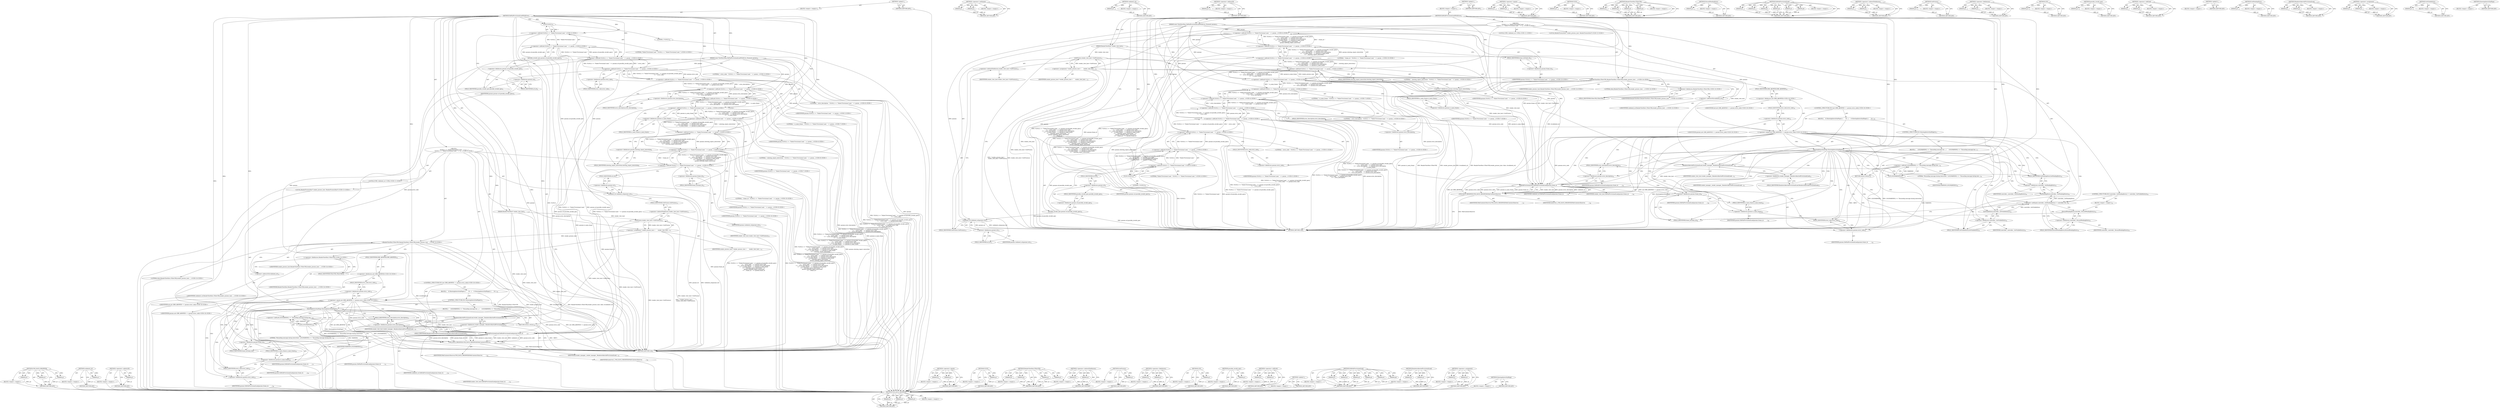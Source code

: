 digraph "ShowingInterstitialPage" {
vulnerable_218 [label=<(METHOD,FOR_EACH_OBSERVER)>];
vulnerable_219 [label=<(PARAM,p1)>];
vulnerable_220 [label=<(PARAM,p2)>];
vulnerable_221 [label=<(PARAM,p3)>];
vulnerable_222 [label=<(BLOCK,&lt;empty&gt;,&lt;empty&gt;)>];
vulnerable_223 [label=<(METHOD_RETURN,ANY)>];
vulnerable_172 [label=<(METHOD,validated_url)>];
vulnerable_173 [label=<(PARAM,p1)>];
vulnerable_174 [label=<(BLOCK,&lt;empty&gt;,&lt;empty&gt;)>];
vulnerable_175 [label=<(METHOD_RETURN,ANY)>];
vulnerable_197 [label=<(METHOD,&lt;operator&gt;.addressOf)>];
vulnerable_198 [label=<(PARAM,p1)>];
vulnerable_199 [label=<(BLOCK,&lt;empty&gt;,&lt;empty&gt;)>];
vulnerable_200 [label=<(METHOD_RETURN,ANY)>];
vulnerable_6 [label=<(METHOD,&lt;global&gt;)<SUB>1</SUB>>];
vulnerable_7 [label=<(BLOCK,&lt;empty&gt;,&lt;empty&gt;)<SUB>1</SUB>>];
vulnerable_8 [label=<(METHOD,DidFailProvisionalLoadWithError)<SUB>1</SUB>>];
vulnerable_9 [label=<(PARAM,RenderViewHost* render_view_host)<SUB>2</SUB>>];
vulnerable_10 [label=<(PARAM,const ViewHostMsg_DidFailProvisionalLoadWithError_Params&amp; params)<SUB>3</SUB>>];
vulnerable_11 [label="<(BLOCK,{
  VLOG(1) &lt;&lt; &quot;Failed Provisional Load: &quot; &lt;&lt; p...,{
  VLOG(1) &lt;&lt; &quot;Failed Provisional Load: &quot; &lt;&lt; p...)<SUB>3</SUB>>"];
vulnerable_12 [label="<(&lt;operator&gt;.shiftLeft,VLOG(1) &lt;&lt; &quot;Failed Provisional Load: &quot; &lt;&lt; param...)<SUB>4</SUB>>"];
vulnerable_13 [label="<(&lt;operator&gt;.shiftLeft,VLOG(1) &lt;&lt; &quot;Failed Provisional Load: &quot; &lt;&lt; param...)<SUB>4</SUB>>"];
vulnerable_14 [label="<(&lt;operator&gt;.shiftLeft,VLOG(1) &lt;&lt; &quot;Failed Provisional Load: &quot; &lt;&lt; param...)<SUB>4</SUB>>"];
vulnerable_15 [label="<(&lt;operator&gt;.shiftLeft,VLOG(1) &lt;&lt; &quot;Failed Provisional Load: &quot; &lt;&lt; param...)<SUB>4</SUB>>"];
vulnerable_16 [label="<(&lt;operator&gt;.shiftLeft,VLOG(1) &lt;&lt; &quot;Failed Provisional Load: &quot; &lt;&lt; param...)<SUB>4</SUB>>"];
vulnerable_17 [label="<(&lt;operator&gt;.shiftLeft,VLOG(1) &lt;&lt; &quot;Failed Provisional Load: &quot; &lt;&lt; param...)<SUB>4</SUB>>"];
vulnerable_18 [label="<(&lt;operator&gt;.shiftLeft,VLOG(1) &lt;&lt; &quot;Failed Provisional Load: &quot; &lt;&lt; param...)<SUB>4</SUB>>"];
vulnerable_19 [label="<(&lt;operator&gt;.shiftLeft,VLOG(1) &lt;&lt; &quot;Failed Provisional Load: &quot; &lt;&lt; param...)<SUB>4</SUB>>"];
vulnerable_20 [label="<(&lt;operator&gt;.shiftLeft,VLOG(1) &lt;&lt; &quot;Failed Provisional Load: &quot; &lt;&lt; param...)<SUB>4</SUB>>"];
vulnerable_21 [label="<(&lt;operator&gt;.shiftLeft,VLOG(1) &lt;&lt; &quot;Failed Provisional Load: &quot; &lt;&lt; param...)<SUB>4</SUB>>"];
vulnerable_22 [label="<(&lt;operator&gt;.shiftLeft,VLOG(1) &lt;&lt; &quot;Failed Provisional Load: &quot; &lt;&lt; param...)<SUB>4</SUB>>"];
vulnerable_23 [label="<(&lt;operator&gt;.shiftLeft,VLOG(1) &lt;&lt; &quot;Failed Provisional Load: &quot;)<SUB>4</SUB>>"];
vulnerable_24 [label=<(VLOG,VLOG(1))<SUB>4</SUB>>];
vulnerable_25 [label=<(LITERAL,1,VLOG(1))<SUB>4</SUB>>];
vulnerable_26 [label="<(LITERAL,&quot;Failed Provisional Load: &quot;,VLOG(1) &lt;&lt; &quot;Failed Provisional Load: &quot;)<SUB>4</SUB>>"];
vulnerable_27 [label=<(possibly_invalid_spec,params.url.possibly_invalid_spec())<SUB>4</SUB>>];
vulnerable_28 [label=<(&lt;operator&gt;.fieldAccess,params.url.possibly_invalid_spec)<SUB>4</SUB>>];
vulnerable_29 [label=<(&lt;operator&gt;.fieldAccess,params.url)<SUB>4</SUB>>];
vulnerable_30 [label=<(IDENTIFIER,params,params.url.possibly_invalid_spec())<SUB>4</SUB>>];
vulnerable_31 [label=<(FIELD_IDENTIFIER,url,url)<SUB>4</SUB>>];
vulnerable_32 [label=<(FIELD_IDENTIFIER,possibly_invalid_spec,possibly_invalid_spec)<SUB>4</SUB>>];
vulnerable_33 [label="<(LITERAL,&quot;, error_code: &quot;,VLOG(1) &lt;&lt; &quot;Failed Provisional Load: &quot; &lt;&lt; param...)<SUB>5</SUB>>"];
vulnerable_34 [label=<(&lt;operator&gt;.fieldAccess,params.error_code)<SUB>5</SUB>>];
vulnerable_35 [label="<(IDENTIFIER,params,VLOG(1) &lt;&lt; &quot;Failed Provisional Load: &quot; &lt;&lt; param...)<SUB>5</SUB>>"];
vulnerable_36 [label=<(FIELD_IDENTIFIER,error_code,error_code)<SUB>5</SUB>>];
vulnerable_37 [label="<(LITERAL,&quot;, error_description: &quot;,VLOG(1) &lt;&lt; &quot;Failed Provisional Load: &quot; &lt;&lt; param...)<SUB>6</SUB>>"];
vulnerable_38 [label=<(&lt;operator&gt;.fieldAccess,params.error_description)<SUB>6</SUB>>];
vulnerable_39 [label="<(IDENTIFIER,params,VLOG(1) &lt;&lt; &quot;Failed Provisional Load: &quot; &lt;&lt; param...)<SUB>6</SUB>>"];
vulnerable_40 [label=<(FIELD_IDENTIFIER,error_description,error_description)<SUB>6</SUB>>];
vulnerable_41 [label="<(LITERAL,&quot;, is_main_frame: &quot;,VLOG(1) &lt;&lt; &quot;Failed Provisional Load: &quot; &lt;&lt; param...)<SUB>7</SUB>>"];
vulnerable_42 [label=<(&lt;operator&gt;.fieldAccess,params.is_main_frame)<SUB>7</SUB>>];
vulnerable_43 [label="<(IDENTIFIER,params,VLOG(1) &lt;&lt; &quot;Failed Provisional Load: &quot; &lt;&lt; param...)<SUB>7</SUB>>"];
vulnerable_44 [label=<(FIELD_IDENTIFIER,is_main_frame,is_main_frame)<SUB>7</SUB>>];
vulnerable_45 [label="<(LITERAL,&quot;, showing_repost_interstitial: &quot;,VLOG(1) &lt;&lt; &quot;Failed Provisional Load: &quot; &lt;&lt; param...)<SUB>8</SUB>>"];
vulnerable_46 [label=<(&lt;operator&gt;.fieldAccess,params.showing_repost_interstitial)<SUB>9</SUB>>];
vulnerable_47 [label="<(IDENTIFIER,params,VLOG(1) &lt;&lt; &quot;Failed Provisional Load: &quot; &lt;&lt; param...)<SUB>9</SUB>>"];
vulnerable_48 [label=<(FIELD_IDENTIFIER,showing_repost_interstitial,showing_repost_interstitial)<SUB>9</SUB>>];
vulnerable_49 [label="<(LITERAL,&quot;, frame_id: &quot;,VLOG(1) &lt;&lt; &quot;Failed Provisional Load: &quot; &lt;&lt; param...)<SUB>10</SUB>>"];
vulnerable_50 [label=<(&lt;operator&gt;.fieldAccess,params.frame_id)<SUB>10</SUB>>];
vulnerable_51 [label="<(IDENTIFIER,params,VLOG(1) &lt;&lt; &quot;Failed Provisional Load: &quot; &lt;&lt; param...)<SUB>10</SUB>>"];
vulnerable_52 [label=<(FIELD_IDENTIFIER,frame_id,frame_id)<SUB>10</SUB>>];
vulnerable_53 [label="<(LOCAL,GURL validated_url: GURL)<SUB>11</SUB>>"];
vulnerable_54 [label=<(validated_url,validated_url(params.url))<SUB>11</SUB>>];
vulnerable_55 [label=<(&lt;operator&gt;.fieldAccess,params.url)<SUB>11</SUB>>];
vulnerable_56 [label=<(IDENTIFIER,params,validated_url(params.url))<SUB>11</SUB>>];
vulnerable_57 [label=<(FIELD_IDENTIFIER,url,url)<SUB>11</SUB>>];
vulnerable_58 [label="<(LOCAL,RenderProcessHost* render_process_host: RenderProcessHost*)<SUB>12</SUB>>"];
vulnerable_59 [label=<(&lt;operator&gt;.assignment,* render_process_host =
      render_view_host-...)<SUB>12</SUB>>];
vulnerable_60 [label=<(IDENTIFIER,render_process_host,* render_process_host =
      render_view_host-...)<SUB>12</SUB>>];
vulnerable_61 [label=<(GetProcess,render_view_host-&gt;GetProcess())<SUB>13</SUB>>];
vulnerable_62 [label=<(&lt;operator&gt;.indirectFieldAccess,render_view_host-&gt;GetProcess)<SUB>13</SUB>>];
vulnerable_63 [label=<(IDENTIFIER,render_view_host,render_view_host-&gt;GetProcess())<SUB>13</SUB>>];
vulnerable_64 [label=<(FIELD_IDENTIFIER,GetProcess,GetProcess)<SUB>13</SUB>>];
vulnerable_65 [label="<(RenderViewHost.FilterURL,RenderViewHost::FilterURL(render_process_host, ...)<SUB>14</SUB>>"];
vulnerable_66 [label="<(&lt;operator&gt;.fieldAccess,RenderViewHost::FilterURL)<SUB>14</SUB>>"];
vulnerable_67 [label="<(IDENTIFIER,RenderViewHost,RenderViewHost::FilterURL(render_process_host, ...)<SUB>14</SUB>>"];
vulnerable_68 [label=<(FIELD_IDENTIFIER,FilterURL,FilterURL)<SUB>14</SUB>>];
vulnerable_69 [label="<(IDENTIFIER,render_process_host,RenderViewHost::FilterURL(render_process_host, ...)<SUB>14</SUB>>"];
vulnerable_70 [label="<(LITERAL,false,RenderViewHost::FilterURL(render_process_host, ...)<SUB>14</SUB>>"];
vulnerable_71 [label=<(&lt;operator&gt;.addressOf,&amp;validated_url)<SUB>14</SUB>>];
vulnerable_72 [label="<(IDENTIFIER,validated_url,RenderViewHost::FilterURL(render_process_host, ...)<SUB>14</SUB>>"];
vulnerable_73 [label="<(CONTROL_STRUCTURE,IF,if (net::ERR_ABORTED == params.error_code))<SUB>16</SUB>>"];
vulnerable_74 [label="<(&lt;operator&gt;.equals,net::ERR_ABORTED == params.error_code)<SUB>16</SUB>>"];
vulnerable_75 [label="<(&lt;operator&gt;.fieldAccess,net::ERR_ABORTED)<SUB>16</SUB>>"];
vulnerable_76 [label="<(IDENTIFIER,net,net::ERR_ABORTED == params.error_code)<SUB>16</SUB>>"];
vulnerable_77 [label=<(FIELD_IDENTIFIER,ERR_ABORTED,ERR_ABORTED)<SUB>16</SUB>>];
vulnerable_78 [label=<(&lt;operator&gt;.fieldAccess,params.error_code)<SUB>16</SUB>>];
vulnerable_79 [label="<(IDENTIFIER,params,net::ERR_ABORTED == params.error_code)<SUB>16</SUB>>"];
vulnerable_80 [label=<(FIELD_IDENTIFIER,error_code,error_code)<SUB>16</SUB>>];
vulnerable_81 [label=<(BLOCK,{
    if (ShowingInterstitialPage()) {
      LO...,{
    if (ShowingInterstitialPage()) {
      LO...)<SUB>16</SUB>>];
vulnerable_82 [label=<(CONTROL_STRUCTURE,IF,if (ShowingInterstitialPage()))<SUB>17</SUB>>];
vulnerable_83 [label=<(ShowingInterstitialPage,ShowingInterstitialPage())<SUB>17</SUB>>];
vulnerable_84 [label=<(BLOCK,{
      LOG(WARNING) &lt;&lt; &quot;Discarding message dur...,{
      LOG(WARNING) &lt;&lt; &quot;Discarding message dur...)<SUB>17</SUB>>];
vulnerable_85 [label=<(&lt;operator&gt;.shiftLeft,LOG(WARNING) &lt;&lt; &quot;Discarding message during inte...)<SUB>18</SUB>>];
vulnerable_86 [label=<(LOG,LOG(WARNING))<SUB>18</SUB>>];
vulnerable_87 [label=<(IDENTIFIER,WARNING,LOG(WARNING))<SUB>18</SUB>>];
vulnerable_88 [label=<(LITERAL,&quot;Discarding message during interstitial.&quot;,LOG(WARNING) &lt;&lt; &quot;Discarding message during inte...)<SUB>18</SUB>>];
vulnerable_89 [label=<(RETURN,return;,return;)<SUB>19</SUB>>];
vulnerable_90 [label=<(RendererAbortedProvisionalLoad,render_manager_.RendererAbortedProvisionalLoad(...)<SUB>22</SUB>>];
vulnerable_91 [label=<(&lt;operator&gt;.fieldAccess,render_manager_.RendererAbortedProvisionalLoad)<SUB>22</SUB>>];
vulnerable_92 [label=<(IDENTIFIER,render_manager_,render_manager_.RendererAbortedProvisionalLoad(...)<SUB>22</SUB>>];
vulnerable_93 [label=<(FIELD_IDENTIFIER,RendererAbortedProvisionalLoad,RendererAbortedProvisionalLoad)<SUB>22</SUB>>];
vulnerable_94 [label=<(IDENTIFIER,render_view_host,render_manager_.RendererAbortedProvisionalLoad(...)<SUB>22</SUB>>];
vulnerable_95 [label=<(FOR_EACH_OBSERVER,FOR_EACH_OBSERVER(WebContentsObserver,
        ...)<SUB>25</SUB>>];
vulnerable_96 [label=<(IDENTIFIER,WebContentsObserver,FOR_EACH_OBSERVER(WebContentsObserver,
        ...)<SUB>25</SUB>>];
vulnerable_97 [label=<(IDENTIFIER,observers_,FOR_EACH_OBSERVER(WebContentsObserver,
        ...)<SUB>26</SUB>>];
vulnerable_98 [label=<(DidFailProvisionalLoad,DidFailProvisionalLoad(params.frame_id,
       ...)<SUB>27</SUB>>];
vulnerable_99 [label=<(&lt;operator&gt;.fieldAccess,params.frame_id)<SUB>27</SUB>>];
vulnerable_100 [label=<(IDENTIFIER,params,DidFailProvisionalLoad(params.frame_id,
       ...)<SUB>27</SUB>>];
vulnerable_101 [label=<(FIELD_IDENTIFIER,frame_id,frame_id)<SUB>27</SUB>>];
vulnerable_102 [label=<(&lt;operator&gt;.fieldAccess,params.is_main_frame)<SUB>28</SUB>>];
vulnerable_103 [label=<(IDENTIFIER,params,DidFailProvisionalLoad(params.frame_id,
       ...)<SUB>28</SUB>>];
vulnerable_104 [label=<(FIELD_IDENTIFIER,is_main_frame,is_main_frame)<SUB>28</SUB>>];
vulnerable_105 [label=<(IDENTIFIER,validated_url,DidFailProvisionalLoad(params.frame_id,
       ...)<SUB>29</SUB>>];
vulnerable_106 [label=<(&lt;operator&gt;.fieldAccess,params.error_code)<SUB>30</SUB>>];
vulnerable_107 [label=<(IDENTIFIER,params,DidFailProvisionalLoad(params.frame_id,
       ...)<SUB>30</SUB>>];
vulnerable_108 [label=<(FIELD_IDENTIFIER,error_code,error_code)<SUB>30</SUB>>];
vulnerable_109 [label=<(&lt;operator&gt;.fieldAccess,params.error_description)<SUB>31</SUB>>];
vulnerable_110 [label=<(IDENTIFIER,params,DidFailProvisionalLoad(params.frame_id,
       ...)<SUB>31</SUB>>];
vulnerable_111 [label=<(FIELD_IDENTIFIER,error_description,error_description)<SUB>31</SUB>>];
vulnerable_112 [label=<(IDENTIFIER,render_view_host,DidFailProvisionalLoad(params.frame_id,
       ...)<SUB>32</SUB>>];
vulnerable_113 [label=<(METHOD_RETURN,void)<SUB>1</SUB>>];
vulnerable_115 [label=<(METHOD_RETURN,ANY)<SUB>1</SUB>>];
vulnerable_201 [label=<(METHOD,&lt;operator&gt;.equals)>];
vulnerable_202 [label=<(PARAM,p1)>];
vulnerable_203 [label=<(PARAM,p2)>];
vulnerable_204 [label=<(BLOCK,&lt;empty&gt;,&lt;empty&gt;)>];
vulnerable_205 [label=<(METHOD_RETURN,ANY)>];
vulnerable_159 [label=<(METHOD,VLOG)>];
vulnerable_160 [label=<(PARAM,p1)>];
vulnerable_161 [label=<(BLOCK,&lt;empty&gt;,&lt;empty&gt;)>];
vulnerable_162 [label=<(METHOD_RETURN,ANY)>];
vulnerable_190 [label=<(METHOD,RenderViewHost.FilterURL)>];
vulnerable_191 [label=<(PARAM,p1)>];
vulnerable_192 [label=<(PARAM,p2)>];
vulnerable_193 [label=<(PARAM,p3)>];
vulnerable_194 [label=<(PARAM,p4)>];
vulnerable_195 [label=<(BLOCK,&lt;empty&gt;,&lt;empty&gt;)>];
vulnerable_196 [label=<(METHOD_RETURN,ANY)>];
vulnerable_185 [label=<(METHOD,&lt;operator&gt;.indirectFieldAccess)>];
vulnerable_186 [label=<(PARAM,p1)>];
vulnerable_187 [label=<(PARAM,p2)>];
vulnerable_188 [label=<(BLOCK,&lt;empty&gt;,&lt;empty&gt;)>];
vulnerable_189 [label=<(METHOD_RETURN,ANY)>];
vulnerable_181 [label=<(METHOD,GetProcess)>];
vulnerable_182 [label=<(PARAM,p1)>];
vulnerable_183 [label=<(BLOCK,&lt;empty&gt;,&lt;empty&gt;)>];
vulnerable_184 [label=<(METHOD_RETURN,ANY)>];
vulnerable_167 [label=<(METHOD,&lt;operator&gt;.fieldAccess)>];
vulnerable_168 [label=<(PARAM,p1)>];
vulnerable_169 [label=<(PARAM,p2)>];
vulnerable_170 [label=<(BLOCK,&lt;empty&gt;,&lt;empty&gt;)>];
vulnerable_171 [label=<(METHOD_RETURN,ANY)>];
vulnerable_209 [label=<(METHOD,LOG)>];
vulnerable_210 [label=<(PARAM,p1)>];
vulnerable_211 [label=<(BLOCK,&lt;empty&gt;,&lt;empty&gt;)>];
vulnerable_212 [label=<(METHOD_RETURN,ANY)>];
vulnerable_163 [label=<(METHOD,possibly_invalid_spec)>];
vulnerable_164 [label=<(PARAM,p1)>];
vulnerable_165 [label=<(BLOCK,&lt;empty&gt;,&lt;empty&gt;)>];
vulnerable_166 [label=<(METHOD_RETURN,ANY)>];
vulnerable_154 [label=<(METHOD,&lt;operator&gt;.shiftLeft)>];
vulnerable_155 [label=<(PARAM,p1)>];
vulnerable_156 [label=<(PARAM,p2)>];
vulnerable_157 [label=<(BLOCK,&lt;empty&gt;,&lt;empty&gt;)>];
vulnerable_158 [label=<(METHOD_RETURN,ANY)>];
vulnerable_148 [label=<(METHOD,&lt;global&gt;)<SUB>1</SUB>>];
vulnerable_149 [label=<(BLOCK,&lt;empty&gt;,&lt;empty&gt;)>];
vulnerable_150 [label=<(METHOD_RETURN,ANY)>];
vulnerable_224 [label=<(METHOD,DidFailProvisionalLoad)>];
vulnerable_225 [label=<(PARAM,p1)>];
vulnerable_226 [label=<(PARAM,p2)>];
vulnerable_227 [label=<(PARAM,p3)>];
vulnerable_228 [label=<(PARAM,p4)>];
vulnerable_229 [label=<(PARAM,p5)>];
vulnerable_230 [label=<(PARAM,p6)>];
vulnerable_231 [label=<(BLOCK,&lt;empty&gt;,&lt;empty&gt;)>];
vulnerable_232 [label=<(METHOD_RETURN,ANY)>];
vulnerable_213 [label=<(METHOD,RendererAbortedProvisionalLoad)>];
vulnerable_214 [label=<(PARAM,p1)>];
vulnerable_215 [label=<(PARAM,p2)>];
vulnerable_216 [label=<(BLOCK,&lt;empty&gt;,&lt;empty&gt;)>];
vulnerable_217 [label=<(METHOD_RETURN,ANY)>];
vulnerable_176 [label=<(METHOD,&lt;operator&gt;.assignment)>];
vulnerable_177 [label=<(PARAM,p1)>];
vulnerable_178 [label=<(PARAM,p2)>];
vulnerable_179 [label=<(BLOCK,&lt;empty&gt;,&lt;empty&gt;)>];
vulnerable_180 [label=<(METHOD_RETURN,ANY)>];
vulnerable_206 [label=<(METHOD,ShowingInterstitialPage)>];
vulnerable_207 [label=<(BLOCK,&lt;empty&gt;,&lt;empty&gt;)>];
vulnerable_208 [label=<(METHOD_RETURN,ANY)>];
fixed_250 [label=<(METHOD,FOR_EACH_OBSERVER)>];
fixed_251 [label=<(PARAM,p1)>];
fixed_252 [label=<(PARAM,p2)>];
fixed_253 [label=<(PARAM,p3)>];
fixed_254 [label=<(BLOCK,&lt;empty&gt;,&lt;empty&gt;)>];
fixed_255 [label=<(METHOD_RETURN,ANY)>];
fixed_233 [label=<(METHOD,&lt;operator&gt;.notEquals)>];
fixed_234 [label=<(PARAM,p1)>];
fixed_235 [label=<(PARAM,p2)>];
fixed_236 [label=<(BLOCK,&lt;empty&gt;,&lt;empty&gt;)>];
fixed_237 [label=<(METHOD_RETURN,ANY)>];
fixed_187 [label=<(METHOD,validated_url)>];
fixed_188 [label=<(PARAM,p1)>];
fixed_189 [label=<(BLOCK,&lt;empty&gt;,&lt;empty&gt;)>];
fixed_190 [label=<(METHOD_RETURN,ANY)>];
fixed_212 [label=<(METHOD,&lt;operator&gt;.addressOf)>];
fixed_213 [label=<(PARAM,p1)>];
fixed_214 [label=<(BLOCK,&lt;empty&gt;,&lt;empty&gt;)>];
fixed_215 [label=<(METHOD_RETURN,ANY)>];
fixed_6 [label=<(METHOD,&lt;global&gt;)<SUB>1</SUB>>];
fixed_7 [label=<(BLOCK,&lt;empty&gt;,&lt;empty&gt;)<SUB>1</SUB>>];
fixed_8 [label=<(METHOD,DidFailProvisionalLoadWithError)<SUB>1</SUB>>];
fixed_9 [label=<(PARAM,RenderViewHost* render_view_host)<SUB>2</SUB>>];
fixed_10 [label=<(PARAM,const ViewHostMsg_DidFailProvisionalLoadWithError_Params&amp; params)<SUB>3</SUB>>];
fixed_11 [label="<(BLOCK,{
  VLOG(1) &lt;&lt; &quot;Failed Provisional Load: &quot; &lt;&lt; p...,{
  VLOG(1) &lt;&lt; &quot;Failed Provisional Load: &quot; &lt;&lt; p...)<SUB>3</SUB>>"];
fixed_12 [label="<(&lt;operator&gt;.shiftLeft,VLOG(1) &lt;&lt; &quot;Failed Provisional Load: &quot; &lt;&lt; param...)<SUB>4</SUB>>"];
fixed_13 [label="<(&lt;operator&gt;.shiftLeft,VLOG(1) &lt;&lt; &quot;Failed Provisional Load: &quot; &lt;&lt; param...)<SUB>4</SUB>>"];
fixed_14 [label="<(&lt;operator&gt;.shiftLeft,VLOG(1) &lt;&lt; &quot;Failed Provisional Load: &quot; &lt;&lt; param...)<SUB>4</SUB>>"];
fixed_15 [label="<(&lt;operator&gt;.shiftLeft,VLOG(1) &lt;&lt; &quot;Failed Provisional Load: &quot; &lt;&lt; param...)<SUB>4</SUB>>"];
fixed_16 [label="<(&lt;operator&gt;.shiftLeft,VLOG(1) &lt;&lt; &quot;Failed Provisional Load: &quot; &lt;&lt; param...)<SUB>4</SUB>>"];
fixed_17 [label="<(&lt;operator&gt;.shiftLeft,VLOG(1) &lt;&lt; &quot;Failed Provisional Load: &quot; &lt;&lt; param...)<SUB>4</SUB>>"];
fixed_18 [label="<(&lt;operator&gt;.shiftLeft,VLOG(1) &lt;&lt; &quot;Failed Provisional Load: &quot; &lt;&lt; param...)<SUB>4</SUB>>"];
fixed_19 [label="<(&lt;operator&gt;.shiftLeft,VLOG(1) &lt;&lt; &quot;Failed Provisional Load: &quot; &lt;&lt; param...)<SUB>4</SUB>>"];
fixed_20 [label="<(&lt;operator&gt;.shiftLeft,VLOG(1) &lt;&lt; &quot;Failed Provisional Load: &quot; &lt;&lt; param...)<SUB>4</SUB>>"];
fixed_21 [label="<(&lt;operator&gt;.shiftLeft,VLOG(1) &lt;&lt; &quot;Failed Provisional Load: &quot; &lt;&lt; param...)<SUB>4</SUB>>"];
fixed_22 [label="<(&lt;operator&gt;.shiftLeft,VLOG(1) &lt;&lt; &quot;Failed Provisional Load: &quot; &lt;&lt; param...)<SUB>4</SUB>>"];
fixed_23 [label="<(&lt;operator&gt;.shiftLeft,VLOG(1) &lt;&lt; &quot;Failed Provisional Load: &quot;)<SUB>4</SUB>>"];
fixed_24 [label=<(VLOG,VLOG(1))<SUB>4</SUB>>];
fixed_25 [label=<(LITERAL,1,VLOG(1))<SUB>4</SUB>>];
fixed_26 [label="<(LITERAL,&quot;Failed Provisional Load: &quot;,VLOG(1) &lt;&lt; &quot;Failed Provisional Load: &quot;)<SUB>4</SUB>>"];
fixed_27 [label=<(possibly_invalid_spec,params.url.possibly_invalid_spec())<SUB>4</SUB>>];
fixed_28 [label=<(&lt;operator&gt;.fieldAccess,params.url.possibly_invalid_spec)<SUB>4</SUB>>];
fixed_29 [label=<(&lt;operator&gt;.fieldAccess,params.url)<SUB>4</SUB>>];
fixed_30 [label=<(IDENTIFIER,params,params.url.possibly_invalid_spec())<SUB>4</SUB>>];
fixed_31 [label=<(FIELD_IDENTIFIER,url,url)<SUB>4</SUB>>];
fixed_32 [label=<(FIELD_IDENTIFIER,possibly_invalid_spec,possibly_invalid_spec)<SUB>4</SUB>>];
fixed_33 [label="<(LITERAL,&quot;, error_code: &quot;,VLOG(1) &lt;&lt; &quot;Failed Provisional Load: &quot; &lt;&lt; param...)<SUB>5</SUB>>"];
fixed_34 [label=<(&lt;operator&gt;.fieldAccess,params.error_code)<SUB>5</SUB>>];
fixed_35 [label="<(IDENTIFIER,params,VLOG(1) &lt;&lt; &quot;Failed Provisional Load: &quot; &lt;&lt; param...)<SUB>5</SUB>>"];
fixed_36 [label=<(FIELD_IDENTIFIER,error_code,error_code)<SUB>5</SUB>>];
fixed_37 [label="<(LITERAL,&quot;, error_description: &quot;,VLOG(1) &lt;&lt; &quot;Failed Provisional Load: &quot; &lt;&lt; param...)<SUB>6</SUB>>"];
fixed_38 [label=<(&lt;operator&gt;.fieldAccess,params.error_description)<SUB>6</SUB>>];
fixed_39 [label="<(IDENTIFIER,params,VLOG(1) &lt;&lt; &quot;Failed Provisional Load: &quot; &lt;&lt; param...)<SUB>6</SUB>>"];
fixed_40 [label=<(FIELD_IDENTIFIER,error_description,error_description)<SUB>6</SUB>>];
fixed_41 [label="<(LITERAL,&quot;, is_main_frame: &quot;,VLOG(1) &lt;&lt; &quot;Failed Provisional Load: &quot; &lt;&lt; param...)<SUB>7</SUB>>"];
fixed_42 [label=<(&lt;operator&gt;.fieldAccess,params.is_main_frame)<SUB>7</SUB>>];
fixed_43 [label="<(IDENTIFIER,params,VLOG(1) &lt;&lt; &quot;Failed Provisional Load: &quot; &lt;&lt; param...)<SUB>7</SUB>>"];
fixed_44 [label=<(FIELD_IDENTIFIER,is_main_frame,is_main_frame)<SUB>7</SUB>>];
fixed_45 [label="<(LITERAL,&quot;, showing_repost_interstitial: &quot;,VLOG(1) &lt;&lt; &quot;Failed Provisional Load: &quot; &lt;&lt; param...)<SUB>8</SUB>>"];
fixed_46 [label=<(&lt;operator&gt;.fieldAccess,params.showing_repost_interstitial)<SUB>9</SUB>>];
fixed_47 [label="<(IDENTIFIER,params,VLOG(1) &lt;&lt; &quot;Failed Provisional Load: &quot; &lt;&lt; param...)<SUB>9</SUB>>"];
fixed_48 [label=<(FIELD_IDENTIFIER,showing_repost_interstitial,showing_repost_interstitial)<SUB>9</SUB>>];
fixed_49 [label="<(LITERAL,&quot;, frame_id: &quot;,VLOG(1) &lt;&lt; &quot;Failed Provisional Load: &quot; &lt;&lt; param...)<SUB>10</SUB>>"];
fixed_50 [label=<(&lt;operator&gt;.fieldAccess,params.frame_id)<SUB>10</SUB>>];
fixed_51 [label="<(IDENTIFIER,params,VLOG(1) &lt;&lt; &quot;Failed Provisional Load: &quot; &lt;&lt; param...)<SUB>10</SUB>>"];
fixed_52 [label=<(FIELD_IDENTIFIER,frame_id,frame_id)<SUB>10</SUB>>];
fixed_53 [label="<(LOCAL,GURL validated_url: GURL)<SUB>11</SUB>>"];
fixed_54 [label=<(validated_url,validated_url(params.url))<SUB>11</SUB>>];
fixed_55 [label=<(&lt;operator&gt;.fieldAccess,params.url)<SUB>11</SUB>>];
fixed_56 [label=<(IDENTIFIER,params,validated_url(params.url))<SUB>11</SUB>>];
fixed_57 [label=<(FIELD_IDENTIFIER,url,url)<SUB>11</SUB>>];
fixed_58 [label="<(LOCAL,RenderProcessHost* render_process_host: RenderProcessHost*)<SUB>12</SUB>>"];
fixed_59 [label=<(&lt;operator&gt;.assignment,* render_process_host =
      render_view_host-...)<SUB>12</SUB>>];
fixed_60 [label=<(IDENTIFIER,render_process_host,* render_process_host =
      render_view_host-...)<SUB>12</SUB>>];
fixed_61 [label=<(GetProcess,render_view_host-&gt;GetProcess())<SUB>13</SUB>>];
fixed_62 [label=<(&lt;operator&gt;.indirectFieldAccess,render_view_host-&gt;GetProcess)<SUB>13</SUB>>];
fixed_63 [label=<(IDENTIFIER,render_view_host,render_view_host-&gt;GetProcess())<SUB>13</SUB>>];
fixed_64 [label=<(FIELD_IDENTIFIER,GetProcess,GetProcess)<SUB>13</SUB>>];
fixed_65 [label="<(RenderViewHost.FilterURL,RenderViewHost::FilterURL(render_process_host, ...)<SUB>14</SUB>>"];
fixed_66 [label="<(&lt;operator&gt;.fieldAccess,RenderViewHost::FilterURL)<SUB>14</SUB>>"];
fixed_67 [label="<(IDENTIFIER,RenderViewHost,RenderViewHost::FilterURL(render_process_host, ...)<SUB>14</SUB>>"];
fixed_68 [label=<(FIELD_IDENTIFIER,FilterURL,FilterURL)<SUB>14</SUB>>];
fixed_69 [label="<(IDENTIFIER,render_process_host,RenderViewHost::FilterURL(render_process_host, ...)<SUB>14</SUB>>"];
fixed_70 [label="<(LITERAL,false,RenderViewHost::FilterURL(render_process_host, ...)<SUB>14</SUB>>"];
fixed_71 [label=<(&lt;operator&gt;.addressOf,&amp;validated_url)<SUB>14</SUB>>];
fixed_72 [label="<(IDENTIFIER,validated_url,RenderViewHost::FilterURL(render_process_host, ...)<SUB>14</SUB>>"];
fixed_73 [label="<(CONTROL_STRUCTURE,IF,if (net::ERR_ABORTED == params.error_code))<SUB>16</SUB>>"];
fixed_74 [label="<(&lt;operator&gt;.equals,net::ERR_ABORTED == params.error_code)<SUB>16</SUB>>"];
fixed_75 [label="<(&lt;operator&gt;.fieldAccess,net::ERR_ABORTED)<SUB>16</SUB>>"];
fixed_76 [label="<(IDENTIFIER,net,net::ERR_ABORTED == params.error_code)<SUB>16</SUB>>"];
fixed_77 [label=<(FIELD_IDENTIFIER,ERR_ABORTED,ERR_ABORTED)<SUB>16</SUB>>];
fixed_78 [label=<(&lt;operator&gt;.fieldAccess,params.error_code)<SUB>16</SUB>>];
fixed_79 [label="<(IDENTIFIER,params,net::ERR_ABORTED == params.error_code)<SUB>16</SUB>>"];
fixed_80 [label=<(FIELD_IDENTIFIER,error_code,error_code)<SUB>16</SUB>>];
fixed_81 [label=<(BLOCK,{
    if (ShowingInterstitialPage()) {
      LO...,{
    if (ShowingInterstitialPage()) {
      LO...)<SUB>16</SUB>>];
fixed_82 [label=<(CONTROL_STRUCTURE,IF,if (ShowingInterstitialPage()))<SUB>17</SUB>>];
fixed_83 [label=<(ShowingInterstitialPage,ShowingInterstitialPage())<SUB>17</SUB>>];
fixed_84 [label=<(BLOCK,{
      LOG(WARNING) &lt;&lt; &quot;Discarding message dur...,{
      LOG(WARNING) &lt;&lt; &quot;Discarding message dur...)<SUB>17</SUB>>];
fixed_85 [label=<(&lt;operator&gt;.shiftLeft,LOG(WARNING) &lt;&lt; &quot;Discarding message during inte...)<SUB>18</SUB>>];
fixed_86 [label=<(LOG,LOG(WARNING))<SUB>18</SUB>>];
fixed_87 [label=<(IDENTIFIER,WARNING,LOG(WARNING))<SUB>18</SUB>>];
fixed_88 [label=<(LITERAL,&quot;Discarding message during interstitial.&quot;,LOG(WARNING) &lt;&lt; &quot;Discarding message during inte...)<SUB>18</SUB>>];
fixed_89 [label=<(RETURN,return;,return;)<SUB>19</SUB>>];
fixed_90 [label=<(RendererAbortedProvisionalLoad,render_manager_.RendererAbortedProvisionalLoad(...)<SUB>22</SUB>>];
fixed_91 [label=<(&lt;operator&gt;.fieldAccess,render_manager_.RendererAbortedProvisionalLoad)<SUB>22</SUB>>];
fixed_92 [label=<(IDENTIFIER,render_manager_,render_manager_.RendererAbortedProvisionalLoad(...)<SUB>22</SUB>>];
fixed_93 [label=<(FIELD_IDENTIFIER,RendererAbortedProvisionalLoad,RendererAbortedProvisionalLoad)<SUB>22</SUB>>];
fixed_94 [label=<(IDENTIFIER,render_view_host,render_manager_.RendererAbortedProvisionalLoad(...)<SUB>22</SUB>>];
fixed_95 [label=<(CONTROL_STRUCTURE,IF,if (controller_.GetPendingEntry() != controller_.GetVisibleEntry()))<SUB>34</SUB>>];
fixed_96 [label=<(&lt;operator&gt;.notEquals,controller_.GetPendingEntry() != controller_.Ge...)<SUB>34</SUB>>];
fixed_97 [label=<(GetPendingEntry,controller_.GetPendingEntry())<SUB>34</SUB>>];
fixed_98 [label=<(&lt;operator&gt;.fieldAccess,controller_.GetPendingEntry)<SUB>34</SUB>>];
fixed_99 [label=<(IDENTIFIER,controller_,controller_.GetPendingEntry())<SUB>34</SUB>>];
fixed_100 [label=<(FIELD_IDENTIFIER,GetPendingEntry,GetPendingEntry)<SUB>34</SUB>>];
fixed_101 [label=<(GetVisibleEntry,controller_.GetVisibleEntry())<SUB>34</SUB>>];
fixed_102 [label=<(&lt;operator&gt;.fieldAccess,controller_.GetVisibleEntry)<SUB>34</SUB>>];
fixed_103 [label=<(IDENTIFIER,controller_,controller_.GetVisibleEntry())<SUB>34</SUB>>];
fixed_104 [label=<(FIELD_IDENTIFIER,GetVisibleEntry,GetVisibleEntry)<SUB>34</SUB>>];
fixed_105 [label=<(BLOCK,&lt;empty&gt;,&lt;empty&gt;)<SUB>35</SUB>>];
fixed_106 [label=<(DiscardPendingEntry,controller_.DiscardPendingEntry())<SUB>35</SUB>>];
fixed_107 [label=<(&lt;operator&gt;.fieldAccess,controller_.DiscardPendingEntry)<SUB>35</SUB>>];
fixed_108 [label=<(IDENTIFIER,controller_,controller_.DiscardPendingEntry())<SUB>35</SUB>>];
fixed_109 [label=<(FIELD_IDENTIFIER,DiscardPendingEntry,DiscardPendingEntry)<SUB>35</SUB>>];
fixed_110 [label=<(FOR_EACH_OBSERVER,FOR_EACH_OBSERVER(WebContentsObserver,
        ...)<SUB>37</SUB>>];
fixed_111 [label=<(IDENTIFIER,WebContentsObserver,FOR_EACH_OBSERVER(WebContentsObserver,
        ...)<SUB>37</SUB>>];
fixed_112 [label=<(IDENTIFIER,observers_,FOR_EACH_OBSERVER(WebContentsObserver,
        ...)<SUB>38</SUB>>];
fixed_113 [label=<(DidFailProvisionalLoad,DidFailProvisionalLoad(params.frame_id,
       ...)<SUB>39</SUB>>];
fixed_114 [label=<(&lt;operator&gt;.fieldAccess,params.frame_id)<SUB>39</SUB>>];
fixed_115 [label=<(IDENTIFIER,params,DidFailProvisionalLoad(params.frame_id,
       ...)<SUB>39</SUB>>];
fixed_116 [label=<(FIELD_IDENTIFIER,frame_id,frame_id)<SUB>39</SUB>>];
fixed_117 [label=<(&lt;operator&gt;.fieldAccess,params.is_main_frame)<SUB>40</SUB>>];
fixed_118 [label=<(IDENTIFIER,params,DidFailProvisionalLoad(params.frame_id,
       ...)<SUB>40</SUB>>];
fixed_119 [label=<(FIELD_IDENTIFIER,is_main_frame,is_main_frame)<SUB>40</SUB>>];
fixed_120 [label=<(IDENTIFIER,validated_url,DidFailProvisionalLoad(params.frame_id,
       ...)<SUB>41</SUB>>];
fixed_121 [label=<(&lt;operator&gt;.fieldAccess,params.error_code)<SUB>42</SUB>>];
fixed_122 [label=<(IDENTIFIER,params,DidFailProvisionalLoad(params.frame_id,
       ...)<SUB>42</SUB>>];
fixed_123 [label=<(FIELD_IDENTIFIER,error_code,error_code)<SUB>42</SUB>>];
fixed_124 [label=<(&lt;operator&gt;.fieldAccess,params.error_description)<SUB>43</SUB>>];
fixed_125 [label=<(IDENTIFIER,params,DidFailProvisionalLoad(params.frame_id,
       ...)<SUB>43</SUB>>];
fixed_126 [label=<(FIELD_IDENTIFIER,error_description,error_description)<SUB>43</SUB>>];
fixed_127 [label=<(IDENTIFIER,render_view_host,DidFailProvisionalLoad(params.frame_id,
       ...)<SUB>44</SUB>>];
fixed_128 [label=<(METHOD_RETURN,void)<SUB>1</SUB>>];
fixed_130 [label=<(METHOD_RETURN,ANY)<SUB>1</SUB>>];
fixed_216 [label=<(METHOD,&lt;operator&gt;.equals)>];
fixed_217 [label=<(PARAM,p1)>];
fixed_218 [label=<(PARAM,p2)>];
fixed_219 [label=<(BLOCK,&lt;empty&gt;,&lt;empty&gt;)>];
fixed_220 [label=<(METHOD_RETURN,ANY)>];
fixed_174 [label=<(METHOD,VLOG)>];
fixed_175 [label=<(PARAM,p1)>];
fixed_176 [label=<(BLOCK,&lt;empty&gt;,&lt;empty&gt;)>];
fixed_177 [label=<(METHOD_RETURN,ANY)>];
fixed_205 [label=<(METHOD,RenderViewHost.FilterURL)>];
fixed_206 [label=<(PARAM,p1)>];
fixed_207 [label=<(PARAM,p2)>];
fixed_208 [label=<(PARAM,p3)>];
fixed_209 [label=<(PARAM,p4)>];
fixed_210 [label=<(BLOCK,&lt;empty&gt;,&lt;empty&gt;)>];
fixed_211 [label=<(METHOD_RETURN,ANY)>];
fixed_246 [label=<(METHOD,DiscardPendingEntry)>];
fixed_247 [label=<(PARAM,p1)>];
fixed_248 [label=<(BLOCK,&lt;empty&gt;,&lt;empty&gt;)>];
fixed_249 [label=<(METHOD_RETURN,ANY)>];
fixed_256 [label=<(METHOD,DidFailProvisionalLoad)>];
fixed_257 [label=<(PARAM,p1)>];
fixed_258 [label=<(PARAM,p2)>];
fixed_259 [label=<(PARAM,p3)>];
fixed_260 [label=<(PARAM,p4)>];
fixed_261 [label=<(PARAM,p5)>];
fixed_262 [label=<(PARAM,p6)>];
fixed_263 [label=<(BLOCK,&lt;empty&gt;,&lt;empty&gt;)>];
fixed_264 [label=<(METHOD_RETURN,ANY)>];
fixed_200 [label=<(METHOD,&lt;operator&gt;.indirectFieldAccess)>];
fixed_201 [label=<(PARAM,p1)>];
fixed_202 [label=<(PARAM,p2)>];
fixed_203 [label=<(BLOCK,&lt;empty&gt;,&lt;empty&gt;)>];
fixed_204 [label=<(METHOD_RETURN,ANY)>];
fixed_196 [label=<(METHOD,GetProcess)>];
fixed_197 [label=<(PARAM,p1)>];
fixed_198 [label=<(BLOCK,&lt;empty&gt;,&lt;empty&gt;)>];
fixed_199 [label=<(METHOD_RETURN,ANY)>];
fixed_182 [label=<(METHOD,&lt;operator&gt;.fieldAccess)>];
fixed_183 [label=<(PARAM,p1)>];
fixed_184 [label=<(PARAM,p2)>];
fixed_185 [label=<(BLOCK,&lt;empty&gt;,&lt;empty&gt;)>];
fixed_186 [label=<(METHOD_RETURN,ANY)>];
fixed_224 [label=<(METHOD,LOG)>];
fixed_225 [label=<(PARAM,p1)>];
fixed_226 [label=<(BLOCK,&lt;empty&gt;,&lt;empty&gt;)>];
fixed_227 [label=<(METHOD_RETURN,ANY)>];
fixed_178 [label=<(METHOD,possibly_invalid_spec)>];
fixed_179 [label=<(PARAM,p1)>];
fixed_180 [label=<(BLOCK,&lt;empty&gt;,&lt;empty&gt;)>];
fixed_181 [label=<(METHOD_RETURN,ANY)>];
fixed_169 [label=<(METHOD,&lt;operator&gt;.shiftLeft)>];
fixed_170 [label=<(PARAM,p1)>];
fixed_171 [label=<(PARAM,p2)>];
fixed_172 [label=<(BLOCK,&lt;empty&gt;,&lt;empty&gt;)>];
fixed_173 [label=<(METHOD_RETURN,ANY)>];
fixed_163 [label=<(METHOD,&lt;global&gt;)<SUB>1</SUB>>];
fixed_164 [label=<(BLOCK,&lt;empty&gt;,&lt;empty&gt;)>];
fixed_165 [label=<(METHOD_RETURN,ANY)>];
fixed_238 [label=<(METHOD,GetPendingEntry)>];
fixed_239 [label=<(PARAM,p1)>];
fixed_240 [label=<(BLOCK,&lt;empty&gt;,&lt;empty&gt;)>];
fixed_241 [label=<(METHOD_RETURN,ANY)>];
fixed_228 [label=<(METHOD,RendererAbortedProvisionalLoad)>];
fixed_229 [label=<(PARAM,p1)>];
fixed_230 [label=<(PARAM,p2)>];
fixed_231 [label=<(BLOCK,&lt;empty&gt;,&lt;empty&gt;)>];
fixed_232 [label=<(METHOD_RETURN,ANY)>];
fixed_191 [label=<(METHOD,&lt;operator&gt;.assignment)>];
fixed_192 [label=<(PARAM,p1)>];
fixed_193 [label=<(PARAM,p2)>];
fixed_194 [label=<(BLOCK,&lt;empty&gt;,&lt;empty&gt;)>];
fixed_195 [label=<(METHOD_RETURN,ANY)>];
fixed_242 [label=<(METHOD,GetVisibleEntry)>];
fixed_243 [label=<(PARAM,p1)>];
fixed_244 [label=<(BLOCK,&lt;empty&gt;,&lt;empty&gt;)>];
fixed_245 [label=<(METHOD_RETURN,ANY)>];
fixed_221 [label=<(METHOD,ShowingInterstitialPage)>];
fixed_222 [label=<(BLOCK,&lt;empty&gt;,&lt;empty&gt;)>];
fixed_223 [label=<(METHOD_RETURN,ANY)>];
vulnerable_218 -> vulnerable_219  [key=0, label="AST: "];
vulnerable_218 -> vulnerable_219  [key=1, label="DDG: "];
vulnerable_218 -> vulnerable_222  [key=0, label="AST: "];
vulnerable_218 -> vulnerable_220  [key=0, label="AST: "];
vulnerable_218 -> vulnerable_220  [key=1, label="DDG: "];
vulnerable_218 -> vulnerable_223  [key=0, label="AST: "];
vulnerable_218 -> vulnerable_223  [key=1, label="CFG: "];
vulnerable_218 -> vulnerable_221  [key=0, label="AST: "];
vulnerable_218 -> vulnerable_221  [key=1, label="DDG: "];
vulnerable_219 -> vulnerable_223  [key=0, label="DDG: p1"];
vulnerable_220 -> vulnerable_223  [key=0, label="DDG: p2"];
vulnerable_221 -> vulnerable_223  [key=0, label="DDG: p3"];
vulnerable_222 -> fixed_250  [key=0];
vulnerable_223 -> fixed_250  [key=0];
vulnerable_172 -> vulnerable_173  [key=0, label="AST: "];
vulnerable_172 -> vulnerable_173  [key=1, label="DDG: "];
vulnerable_172 -> vulnerable_174  [key=0, label="AST: "];
vulnerable_172 -> vulnerable_175  [key=0, label="AST: "];
vulnerable_172 -> vulnerable_175  [key=1, label="CFG: "];
vulnerable_173 -> vulnerable_175  [key=0, label="DDG: p1"];
vulnerable_174 -> fixed_250  [key=0];
vulnerable_175 -> fixed_250  [key=0];
vulnerable_197 -> vulnerable_198  [key=0, label="AST: "];
vulnerable_197 -> vulnerable_198  [key=1, label="DDG: "];
vulnerable_197 -> vulnerable_199  [key=0, label="AST: "];
vulnerable_197 -> vulnerable_200  [key=0, label="AST: "];
vulnerable_197 -> vulnerable_200  [key=1, label="CFG: "];
vulnerable_198 -> vulnerable_200  [key=0, label="DDG: p1"];
vulnerable_199 -> fixed_250  [key=0];
vulnerable_200 -> fixed_250  [key=0];
vulnerable_6 -> vulnerable_7  [key=0, label="AST: "];
vulnerable_6 -> vulnerable_115  [key=0, label="AST: "];
vulnerable_6 -> vulnerable_115  [key=1, label="CFG: "];
vulnerable_7 -> vulnerable_8  [key=0, label="AST: "];
vulnerable_8 -> vulnerable_9  [key=0, label="AST: "];
vulnerable_8 -> vulnerable_9  [key=1, label="DDG: "];
vulnerable_8 -> vulnerable_10  [key=0, label="AST: "];
vulnerable_8 -> vulnerable_10  [key=1, label="DDG: "];
vulnerable_8 -> vulnerable_11  [key=0, label="AST: "];
vulnerable_8 -> vulnerable_113  [key=0, label="AST: "];
vulnerable_8 -> vulnerable_24  [key=0, label="CFG: "];
vulnerable_8 -> vulnerable_24  [key=1, label="DDG: "];
vulnerable_8 -> vulnerable_65  [key=0, label="DDG: "];
vulnerable_8 -> vulnerable_95  [key=0, label="DDG: "];
vulnerable_8 -> vulnerable_13  [key=0, label="DDG: "];
vulnerable_8 -> vulnerable_98  [key=0, label="DDG: "];
vulnerable_8 -> vulnerable_83  [key=0, label="DDG: "];
vulnerable_8 -> vulnerable_90  [key=0, label="DDG: "];
vulnerable_8 -> vulnerable_15  [key=0, label="DDG: "];
vulnerable_8 -> vulnerable_89  [key=0, label="DDG: "];
vulnerable_8 -> vulnerable_85  [key=0, label="DDG: "];
vulnerable_8 -> vulnerable_17  [key=0, label="DDG: "];
vulnerable_8 -> vulnerable_86  [key=0, label="DDG: "];
vulnerable_8 -> vulnerable_19  [key=0, label="DDG: "];
vulnerable_8 -> vulnerable_21  [key=0, label="DDG: "];
vulnerable_8 -> vulnerable_23  [key=0, label="DDG: "];
vulnerable_9 -> vulnerable_113  [key=0, label="DDG: render_view_host"];
vulnerable_9 -> vulnerable_61  [key=0, label="DDG: render_view_host"];
vulnerable_9 -> vulnerable_98  [key=0, label="DDG: render_view_host"];
vulnerable_9 -> vulnerable_90  [key=0, label="DDG: render_view_host"];
vulnerable_10 -> vulnerable_113  [key=0, label="DDG: params"];
vulnerable_10 -> vulnerable_12  [key=0, label="DDG: params"];
vulnerable_10 -> vulnerable_54  [key=0, label="DDG: params"];
vulnerable_10 -> vulnerable_74  [key=0, label="DDG: params"];
vulnerable_10 -> vulnerable_98  [key=0, label="DDG: params"];
vulnerable_10 -> vulnerable_14  [key=0, label="DDG: params"];
vulnerable_10 -> vulnerable_16  [key=0, label="DDG: params"];
vulnerable_10 -> vulnerable_18  [key=0, label="DDG: params"];
vulnerable_10 -> vulnerable_20  [key=0, label="DDG: params"];
vulnerable_11 -> vulnerable_12  [key=0, label="AST: "];
vulnerable_11 -> vulnerable_53  [key=0, label="AST: "];
vulnerable_11 -> vulnerable_54  [key=0, label="AST: "];
vulnerable_11 -> vulnerable_58  [key=0, label="AST: "];
vulnerable_11 -> vulnerable_59  [key=0, label="AST: "];
vulnerable_11 -> vulnerable_65  [key=0, label="AST: "];
vulnerable_11 -> vulnerable_73  [key=0, label="AST: "];
vulnerable_11 -> vulnerable_95  [key=0, label="AST: "];
vulnerable_12 -> vulnerable_13  [key=0, label="AST: "];
vulnerable_12 -> vulnerable_50  [key=0, label="AST: "];
vulnerable_12 -> vulnerable_57  [key=0, label="CFG: "];
vulnerable_12 -> vulnerable_113  [key=0, label="DDG: VLOG(1) &lt;&lt; &quot;Failed Provisional Load: &quot; &lt;&lt; params.url.possibly_invalid_spec()
          &lt;&lt; &quot;, error_code: &quot; &lt;&lt; params.error_code
          &lt;&lt; &quot;, error_description: &quot; &lt;&lt; params.error_description
          &lt;&lt; &quot;, is_main_frame: &quot; &lt;&lt; params.is_main_frame
          &lt;&lt; &quot;, showing_repost_interstitial: &quot; &lt;&lt;
            params.showing_repost_interstitial
          &lt;&lt; &quot;, frame_id: &quot;"];
vulnerable_12 -> vulnerable_113  [key=1, label="DDG: params.frame_id"];
vulnerable_12 -> vulnerable_113  [key=2, label="DDG: VLOG(1) &lt;&lt; &quot;Failed Provisional Load: &quot; &lt;&lt; params.url.possibly_invalid_spec()
          &lt;&lt; &quot;, error_code: &quot; &lt;&lt; params.error_code
          &lt;&lt; &quot;, error_description: &quot; &lt;&lt; params.error_description
          &lt;&lt; &quot;, is_main_frame: &quot; &lt;&lt; params.is_main_frame
          &lt;&lt; &quot;, showing_repost_interstitial: &quot; &lt;&lt;
            params.showing_repost_interstitial
          &lt;&lt; &quot;, frame_id: &quot; &lt;&lt; params.frame_id"];
vulnerable_12 -> vulnerable_98  [key=0, label="DDG: params.frame_id"];
vulnerable_13 -> vulnerable_14  [key=0, label="AST: "];
vulnerable_13 -> vulnerable_49  [key=0, label="AST: "];
vulnerable_13 -> vulnerable_52  [key=0, label="CFG: "];
vulnerable_13 -> vulnerable_113  [key=0, label="DDG: VLOG(1) &lt;&lt; &quot;Failed Provisional Load: &quot; &lt;&lt; params.url.possibly_invalid_spec()
          &lt;&lt; &quot;, error_code: &quot; &lt;&lt; params.error_code
          &lt;&lt; &quot;, error_description: &quot; &lt;&lt; params.error_description
          &lt;&lt; &quot;, is_main_frame: &quot; &lt;&lt; params.is_main_frame
          &lt;&lt; &quot;, showing_repost_interstitial: &quot; &lt;&lt;
            params.showing_repost_interstitial"];
vulnerable_13 -> vulnerable_12  [key=0, label="DDG: VLOG(1) &lt;&lt; &quot;Failed Provisional Load: &quot; &lt;&lt; params.url.possibly_invalid_spec()
          &lt;&lt; &quot;, error_code: &quot; &lt;&lt; params.error_code
          &lt;&lt; &quot;, error_description: &quot; &lt;&lt; params.error_description
          &lt;&lt; &quot;, is_main_frame: &quot; &lt;&lt; params.is_main_frame
          &lt;&lt; &quot;, showing_repost_interstitial: &quot; &lt;&lt;
            params.showing_repost_interstitial"];
vulnerable_13 -> vulnerable_12  [key=1, label="DDG: &quot;, frame_id: &quot;"];
vulnerable_14 -> vulnerable_15  [key=0, label="AST: "];
vulnerable_14 -> vulnerable_46  [key=0, label="AST: "];
vulnerable_14 -> vulnerable_13  [key=0, label="CFG: "];
vulnerable_14 -> vulnerable_13  [key=1, label="DDG: VLOG(1) &lt;&lt; &quot;Failed Provisional Load: &quot; &lt;&lt; params.url.possibly_invalid_spec()
          &lt;&lt; &quot;, error_code: &quot; &lt;&lt; params.error_code
          &lt;&lt; &quot;, error_description: &quot; &lt;&lt; params.error_description
          &lt;&lt; &quot;, is_main_frame: &quot; &lt;&lt; params.is_main_frame
          &lt;&lt; &quot;, showing_repost_interstitial: &quot;"];
vulnerable_14 -> vulnerable_13  [key=2, label="DDG: params.showing_repost_interstitial"];
vulnerable_14 -> vulnerable_113  [key=0, label="DDG: VLOG(1) &lt;&lt; &quot;Failed Provisional Load: &quot; &lt;&lt; params.url.possibly_invalid_spec()
          &lt;&lt; &quot;, error_code: &quot; &lt;&lt; params.error_code
          &lt;&lt; &quot;, error_description: &quot; &lt;&lt; params.error_description
          &lt;&lt; &quot;, is_main_frame: &quot; &lt;&lt; params.is_main_frame
          &lt;&lt; &quot;, showing_repost_interstitial: &quot;"];
vulnerable_14 -> vulnerable_113  [key=1, label="DDG: params.showing_repost_interstitial"];
vulnerable_15 -> vulnerable_16  [key=0, label="AST: "];
vulnerable_15 -> vulnerable_45  [key=0, label="AST: "];
vulnerable_15 -> vulnerable_48  [key=0, label="CFG: "];
vulnerable_15 -> vulnerable_113  [key=0, label="DDG: VLOG(1) &lt;&lt; &quot;Failed Provisional Load: &quot; &lt;&lt; params.url.possibly_invalid_spec()
          &lt;&lt; &quot;, error_code: &quot; &lt;&lt; params.error_code
          &lt;&lt; &quot;, error_description: &quot; &lt;&lt; params.error_description
          &lt;&lt; &quot;, is_main_frame: &quot; &lt;&lt; params.is_main_frame"];
vulnerable_15 -> vulnerable_14  [key=0, label="DDG: VLOG(1) &lt;&lt; &quot;Failed Provisional Load: &quot; &lt;&lt; params.url.possibly_invalid_spec()
          &lt;&lt; &quot;, error_code: &quot; &lt;&lt; params.error_code
          &lt;&lt; &quot;, error_description: &quot; &lt;&lt; params.error_description
          &lt;&lt; &quot;, is_main_frame: &quot; &lt;&lt; params.is_main_frame"];
vulnerable_15 -> vulnerable_14  [key=1, label="DDG: &quot;, showing_repost_interstitial: &quot;"];
vulnerable_16 -> vulnerable_17  [key=0, label="AST: "];
vulnerable_16 -> vulnerable_42  [key=0, label="AST: "];
vulnerable_16 -> vulnerable_15  [key=0, label="CFG: "];
vulnerable_16 -> vulnerable_15  [key=1, label="DDG: VLOG(1) &lt;&lt; &quot;Failed Provisional Load: &quot; &lt;&lt; params.url.possibly_invalid_spec()
          &lt;&lt; &quot;, error_code: &quot; &lt;&lt; params.error_code
          &lt;&lt; &quot;, error_description: &quot; &lt;&lt; params.error_description
          &lt;&lt; &quot;, is_main_frame: &quot;"];
vulnerable_16 -> vulnerable_15  [key=2, label="DDG: params.is_main_frame"];
vulnerable_16 -> vulnerable_113  [key=0, label="DDG: VLOG(1) &lt;&lt; &quot;Failed Provisional Load: &quot; &lt;&lt; params.url.possibly_invalid_spec()
          &lt;&lt; &quot;, error_code: &quot; &lt;&lt; params.error_code
          &lt;&lt; &quot;, error_description: &quot; &lt;&lt; params.error_description
          &lt;&lt; &quot;, is_main_frame: &quot;"];
vulnerable_16 -> vulnerable_113  [key=1, label="DDG: params.is_main_frame"];
vulnerable_16 -> vulnerable_98  [key=0, label="DDG: params.is_main_frame"];
vulnerable_17 -> vulnerable_18  [key=0, label="AST: "];
vulnerable_17 -> vulnerable_41  [key=0, label="AST: "];
vulnerable_17 -> vulnerable_44  [key=0, label="CFG: "];
vulnerable_17 -> vulnerable_113  [key=0, label="DDG: VLOG(1) &lt;&lt; &quot;Failed Provisional Load: &quot; &lt;&lt; params.url.possibly_invalid_spec()
          &lt;&lt; &quot;, error_code: &quot; &lt;&lt; params.error_code
          &lt;&lt; &quot;, error_description: &quot; &lt;&lt; params.error_description"];
vulnerable_17 -> vulnerable_16  [key=0, label="DDG: VLOG(1) &lt;&lt; &quot;Failed Provisional Load: &quot; &lt;&lt; params.url.possibly_invalid_spec()
          &lt;&lt; &quot;, error_code: &quot; &lt;&lt; params.error_code
          &lt;&lt; &quot;, error_description: &quot; &lt;&lt; params.error_description"];
vulnerable_17 -> vulnerable_16  [key=1, label="DDG: &quot;, is_main_frame: &quot;"];
vulnerable_18 -> vulnerable_19  [key=0, label="AST: "];
vulnerable_18 -> vulnerable_38  [key=0, label="AST: "];
vulnerable_18 -> vulnerable_17  [key=0, label="CFG: "];
vulnerable_18 -> vulnerable_17  [key=1, label="DDG: VLOG(1) &lt;&lt; &quot;Failed Provisional Load: &quot; &lt;&lt; params.url.possibly_invalid_spec()
          &lt;&lt; &quot;, error_code: &quot; &lt;&lt; params.error_code
          &lt;&lt; &quot;, error_description: &quot;"];
vulnerable_18 -> vulnerable_17  [key=2, label="DDG: params.error_description"];
vulnerable_18 -> vulnerable_113  [key=0, label="DDG: VLOG(1) &lt;&lt; &quot;Failed Provisional Load: &quot; &lt;&lt; params.url.possibly_invalid_spec()
          &lt;&lt; &quot;, error_code: &quot; &lt;&lt; params.error_code
          &lt;&lt; &quot;, error_description: &quot;"];
vulnerable_18 -> vulnerable_113  [key=1, label="DDG: params.error_description"];
vulnerable_18 -> vulnerable_98  [key=0, label="DDG: params.error_description"];
vulnerable_19 -> vulnerable_20  [key=0, label="AST: "];
vulnerable_19 -> vulnerable_37  [key=0, label="AST: "];
vulnerable_19 -> vulnerable_40  [key=0, label="CFG: "];
vulnerable_19 -> vulnerable_113  [key=0, label="DDG: VLOG(1) &lt;&lt; &quot;Failed Provisional Load: &quot; &lt;&lt; params.url.possibly_invalid_spec()
          &lt;&lt; &quot;, error_code: &quot; &lt;&lt; params.error_code"];
vulnerable_19 -> vulnerable_18  [key=0, label="DDG: VLOG(1) &lt;&lt; &quot;Failed Provisional Load: &quot; &lt;&lt; params.url.possibly_invalid_spec()
          &lt;&lt; &quot;, error_code: &quot; &lt;&lt; params.error_code"];
vulnerable_19 -> vulnerable_18  [key=1, label="DDG: &quot;, error_description: &quot;"];
vulnerable_20 -> vulnerable_21  [key=0, label="AST: "];
vulnerable_20 -> vulnerable_34  [key=0, label="AST: "];
vulnerable_20 -> vulnerable_19  [key=0, label="CFG: "];
vulnerable_20 -> vulnerable_19  [key=1, label="DDG: VLOG(1) &lt;&lt; &quot;Failed Provisional Load: &quot; &lt;&lt; params.url.possibly_invalid_spec()
          &lt;&lt; &quot;, error_code: &quot;"];
vulnerable_20 -> vulnerable_19  [key=2, label="DDG: params.error_code"];
vulnerable_20 -> vulnerable_113  [key=0, label="DDG: VLOG(1) &lt;&lt; &quot;Failed Provisional Load: &quot; &lt;&lt; params.url.possibly_invalid_spec()
          &lt;&lt; &quot;, error_code: &quot;"];
vulnerable_20 -> vulnerable_74  [key=0, label="DDG: params.error_code"];
vulnerable_21 -> vulnerable_22  [key=0, label="AST: "];
vulnerable_21 -> vulnerable_33  [key=0, label="AST: "];
vulnerable_21 -> vulnerable_36  [key=0, label="CFG: "];
vulnerable_21 -> vulnerable_113  [key=0, label="DDG: VLOG(1) &lt;&lt; &quot;Failed Provisional Load: &quot; &lt;&lt; params.url.possibly_invalid_spec()"];
vulnerable_21 -> vulnerable_20  [key=0, label="DDG: VLOG(1) &lt;&lt; &quot;Failed Provisional Load: &quot; &lt;&lt; params.url.possibly_invalid_spec()"];
vulnerable_21 -> vulnerable_20  [key=1, label="DDG: &quot;, error_code: &quot;"];
vulnerable_22 -> vulnerable_23  [key=0, label="AST: "];
vulnerable_22 -> vulnerable_27  [key=0, label="AST: "];
vulnerable_22 -> vulnerable_21  [key=0, label="CFG: "];
vulnerable_22 -> vulnerable_21  [key=1, label="DDG: VLOG(1) &lt;&lt; &quot;Failed Provisional Load: &quot;"];
vulnerable_22 -> vulnerable_21  [key=2, label="DDG: params.url.possibly_invalid_spec()"];
vulnerable_22 -> vulnerable_113  [key=0, label="DDG: VLOG(1) &lt;&lt; &quot;Failed Provisional Load: &quot;"];
vulnerable_22 -> vulnerable_113  [key=1, label="DDG: params.url.possibly_invalid_spec()"];
vulnerable_23 -> vulnerable_24  [key=0, label="AST: "];
vulnerable_23 -> vulnerable_26  [key=0, label="AST: "];
vulnerable_23 -> vulnerable_31  [key=0, label="CFG: "];
vulnerable_23 -> vulnerable_113  [key=0, label="DDG: VLOG(1)"];
vulnerable_23 -> vulnerable_22  [key=0, label="DDG: VLOG(1)"];
vulnerable_23 -> vulnerable_22  [key=1, label="DDG: &quot;Failed Provisional Load: &quot;"];
vulnerable_24 -> vulnerable_25  [key=0, label="AST: "];
vulnerable_24 -> vulnerable_23  [key=0, label="CFG: "];
vulnerable_24 -> vulnerable_23  [key=1, label="DDG: 1"];
vulnerable_25 -> fixed_250  [key=0];
vulnerable_26 -> fixed_250  [key=0];
vulnerable_27 -> vulnerable_28  [key=0, label="AST: "];
vulnerable_27 -> vulnerable_22  [key=0, label="CFG: "];
vulnerable_27 -> vulnerable_22  [key=1, label="DDG: params.url.possibly_invalid_spec"];
vulnerable_27 -> vulnerable_113  [key=0, label="DDG: params.url.possibly_invalid_spec"];
vulnerable_27 -> vulnerable_54  [key=0, label="DDG: params.url.possibly_invalid_spec"];
vulnerable_28 -> vulnerable_29  [key=0, label="AST: "];
vulnerable_28 -> vulnerable_32  [key=0, label="AST: "];
vulnerable_28 -> vulnerable_27  [key=0, label="CFG: "];
vulnerable_29 -> vulnerable_30  [key=0, label="AST: "];
vulnerable_29 -> vulnerable_31  [key=0, label="AST: "];
vulnerable_29 -> vulnerable_32  [key=0, label="CFG: "];
vulnerable_30 -> fixed_250  [key=0];
vulnerable_31 -> vulnerable_29  [key=0, label="CFG: "];
vulnerable_32 -> vulnerable_28  [key=0, label="CFG: "];
vulnerable_33 -> fixed_250  [key=0];
vulnerable_34 -> vulnerable_35  [key=0, label="AST: "];
vulnerable_34 -> vulnerable_36  [key=0, label="AST: "];
vulnerable_34 -> vulnerable_20  [key=0, label="CFG: "];
vulnerable_35 -> fixed_250  [key=0];
vulnerable_36 -> vulnerable_34  [key=0, label="CFG: "];
vulnerable_37 -> fixed_250  [key=0];
vulnerable_38 -> vulnerable_39  [key=0, label="AST: "];
vulnerable_38 -> vulnerable_40  [key=0, label="AST: "];
vulnerable_38 -> vulnerable_18  [key=0, label="CFG: "];
vulnerable_39 -> fixed_250  [key=0];
vulnerable_40 -> vulnerable_38  [key=0, label="CFG: "];
vulnerable_41 -> fixed_250  [key=0];
vulnerable_42 -> vulnerable_43  [key=0, label="AST: "];
vulnerable_42 -> vulnerable_44  [key=0, label="AST: "];
vulnerable_42 -> vulnerable_16  [key=0, label="CFG: "];
vulnerable_43 -> fixed_250  [key=0];
vulnerable_44 -> vulnerable_42  [key=0, label="CFG: "];
vulnerable_45 -> fixed_250  [key=0];
vulnerable_46 -> vulnerable_47  [key=0, label="AST: "];
vulnerable_46 -> vulnerable_48  [key=0, label="AST: "];
vulnerable_46 -> vulnerable_14  [key=0, label="CFG: "];
vulnerable_47 -> fixed_250  [key=0];
vulnerable_48 -> vulnerable_46  [key=0, label="CFG: "];
vulnerable_49 -> fixed_250  [key=0];
vulnerable_50 -> vulnerable_51  [key=0, label="AST: "];
vulnerable_50 -> vulnerable_52  [key=0, label="AST: "];
vulnerable_50 -> vulnerable_12  [key=0, label="CFG: "];
vulnerable_51 -> fixed_250  [key=0];
vulnerable_52 -> vulnerable_50  [key=0, label="CFG: "];
vulnerable_53 -> fixed_250  [key=0];
vulnerable_54 -> vulnerable_55  [key=0, label="AST: "];
vulnerable_54 -> vulnerable_64  [key=0, label="CFG: "];
vulnerable_54 -> vulnerable_113  [key=0, label="DDG: params.url"];
vulnerable_54 -> vulnerable_113  [key=1, label="DDG: validated_url(params.url)"];
vulnerable_55 -> vulnerable_56  [key=0, label="AST: "];
vulnerable_55 -> vulnerable_57  [key=0, label="AST: "];
vulnerable_55 -> vulnerable_54  [key=0, label="CFG: "];
vulnerable_56 -> fixed_250  [key=0];
vulnerable_57 -> vulnerable_55  [key=0, label="CFG: "];
vulnerable_58 -> fixed_250  [key=0];
vulnerable_59 -> vulnerable_60  [key=0, label="AST: "];
vulnerable_59 -> vulnerable_61  [key=0, label="AST: "];
vulnerable_59 -> vulnerable_68  [key=0, label="CFG: "];
vulnerable_59 -> vulnerable_113  [key=0, label="DDG: render_view_host-&gt;GetProcess()"];
vulnerable_59 -> vulnerable_113  [key=1, label="DDG: * render_process_host =
      render_view_host-&gt;GetProcess()"];
vulnerable_59 -> vulnerable_65  [key=0, label="DDG: render_process_host"];
vulnerable_60 -> fixed_250  [key=0];
vulnerable_61 -> vulnerable_62  [key=0, label="AST: "];
vulnerable_61 -> vulnerable_59  [key=0, label="CFG: "];
vulnerable_61 -> vulnerable_59  [key=1, label="DDG: render_view_host-&gt;GetProcess"];
vulnerable_61 -> vulnerable_113  [key=0, label="DDG: render_view_host-&gt;GetProcess"];
vulnerable_61 -> vulnerable_98  [key=0, label="DDG: render_view_host-&gt;GetProcess"];
vulnerable_61 -> vulnerable_90  [key=0, label="DDG: render_view_host-&gt;GetProcess"];
vulnerable_62 -> vulnerable_63  [key=0, label="AST: "];
vulnerable_62 -> vulnerable_64  [key=0, label="AST: "];
vulnerable_62 -> vulnerable_61  [key=0, label="CFG: "];
vulnerable_63 -> fixed_250  [key=0];
vulnerable_64 -> vulnerable_62  [key=0, label="CFG: "];
vulnerable_65 -> vulnerable_66  [key=0, label="AST: "];
vulnerable_65 -> vulnerable_69  [key=0, label="AST: "];
vulnerable_65 -> vulnerable_70  [key=0, label="AST: "];
vulnerable_65 -> vulnerable_71  [key=0, label="AST: "];
vulnerable_65 -> vulnerable_77  [key=0, label="CFG: "];
vulnerable_65 -> vulnerable_113  [key=0, label="DDG: RenderViewHost::FilterURL"];
vulnerable_65 -> vulnerable_113  [key=1, label="DDG: render_process_host"];
vulnerable_65 -> vulnerable_113  [key=2, label="DDG: &amp;validated_url"];
vulnerable_65 -> vulnerable_113  [key=3, label="DDG: RenderViewHost::FilterURL(render_process_host, false, &amp;validated_url)"];
vulnerable_65 -> vulnerable_98  [key=0, label="DDG: &amp;validated_url"];
vulnerable_66 -> vulnerable_67  [key=0, label="AST: "];
vulnerable_66 -> vulnerable_68  [key=0, label="AST: "];
vulnerable_66 -> vulnerable_71  [key=0, label="CFG: "];
vulnerable_67 -> fixed_250  [key=0];
vulnerable_68 -> vulnerable_66  [key=0, label="CFG: "];
vulnerable_69 -> fixed_250  [key=0];
vulnerable_70 -> fixed_250  [key=0];
vulnerable_71 -> vulnerable_72  [key=0, label="AST: "];
vulnerable_71 -> vulnerable_65  [key=0, label="CFG: "];
vulnerable_72 -> fixed_250  [key=0];
vulnerable_73 -> vulnerable_74  [key=0, label="AST: "];
vulnerable_73 -> vulnerable_81  [key=0, label="AST: "];
vulnerable_74 -> vulnerable_75  [key=0, label="AST: "];
vulnerable_74 -> vulnerable_78  [key=0, label="AST: "];
vulnerable_74 -> vulnerable_83  [key=0, label="CFG: "];
vulnerable_74 -> vulnerable_83  [key=1, label="CDG: "];
vulnerable_74 -> vulnerable_101  [key=0, label="CFG: "];
vulnerable_74 -> vulnerable_101  [key=1, label="CDG: "];
vulnerable_74 -> vulnerable_113  [key=0, label="DDG: net::ERR_ABORTED"];
vulnerable_74 -> vulnerable_113  [key=1, label="DDG: params.error_code"];
vulnerable_74 -> vulnerable_113  [key=2, label="DDG: net::ERR_ABORTED == params.error_code"];
vulnerable_74 -> vulnerable_98  [key=0, label="DDG: params.error_code"];
vulnerable_74 -> vulnerable_98  [key=1, label="CDG: "];
vulnerable_74 -> vulnerable_99  [key=0, label="CDG: "];
vulnerable_74 -> vulnerable_102  [key=0, label="CDG: "];
vulnerable_74 -> vulnerable_104  [key=0, label="CDG: "];
vulnerable_74 -> vulnerable_95  [key=0, label="CDG: "];
vulnerable_74 -> vulnerable_106  [key=0, label="CDG: "];
vulnerable_74 -> vulnerable_108  [key=0, label="CDG: "];
vulnerable_74 -> vulnerable_111  [key=0, label="CDG: "];
vulnerable_74 -> vulnerable_109  [key=0, label="CDG: "];
vulnerable_75 -> vulnerable_76  [key=0, label="AST: "];
vulnerable_75 -> vulnerable_77  [key=0, label="AST: "];
vulnerable_75 -> vulnerable_80  [key=0, label="CFG: "];
vulnerable_76 -> fixed_250  [key=0];
vulnerable_77 -> vulnerable_75  [key=0, label="CFG: "];
vulnerable_78 -> vulnerable_79  [key=0, label="AST: "];
vulnerable_78 -> vulnerable_80  [key=0, label="AST: "];
vulnerable_78 -> vulnerable_74  [key=0, label="CFG: "];
vulnerable_79 -> fixed_250  [key=0];
vulnerable_80 -> vulnerable_78  [key=0, label="CFG: "];
vulnerable_81 -> vulnerable_82  [key=0, label="AST: "];
vulnerable_81 -> vulnerable_90  [key=0, label="AST: "];
vulnerable_82 -> vulnerable_83  [key=0, label="AST: "];
vulnerable_82 -> vulnerable_84  [key=0, label="AST: "];
vulnerable_83 -> vulnerable_86  [key=0, label="CFG: "];
vulnerable_83 -> vulnerable_86  [key=1, label="CDG: "];
vulnerable_83 -> vulnerable_93  [key=0, label="CFG: "];
vulnerable_83 -> vulnerable_93  [key=1, label="CDG: "];
vulnerable_83 -> vulnerable_113  [key=0, label="DDG: ShowingInterstitialPage()"];
vulnerable_83 -> vulnerable_89  [key=0, label="CDG: "];
vulnerable_83 -> vulnerable_98  [key=0, label="CDG: "];
vulnerable_83 -> vulnerable_99  [key=0, label="CDG: "];
vulnerable_83 -> vulnerable_102  [key=0, label="CDG: "];
vulnerable_83 -> vulnerable_85  [key=0, label="CDG: "];
vulnerable_83 -> vulnerable_104  [key=0, label="CDG: "];
vulnerable_83 -> vulnerable_95  [key=0, label="CDG: "];
vulnerable_83 -> vulnerable_106  [key=0, label="CDG: "];
vulnerable_83 -> vulnerable_91  [key=0, label="CDG: "];
vulnerable_83 -> vulnerable_101  [key=0, label="CDG: "];
vulnerable_83 -> vulnerable_108  [key=0, label="CDG: "];
vulnerable_83 -> vulnerable_90  [key=0, label="CDG: "];
vulnerable_83 -> vulnerable_111  [key=0, label="CDG: "];
vulnerable_83 -> vulnerable_109  [key=0, label="CDG: "];
vulnerable_84 -> vulnerable_85  [key=0, label="AST: "];
vulnerable_84 -> vulnerable_89  [key=0, label="AST: "];
vulnerable_85 -> vulnerable_86  [key=0, label="AST: "];
vulnerable_85 -> vulnerable_88  [key=0, label="AST: "];
vulnerable_85 -> vulnerable_89  [key=0, label="CFG: "];
vulnerable_85 -> vulnerable_113  [key=0, label="DDG: LOG(WARNING)"];
vulnerable_85 -> vulnerable_113  [key=1, label="DDG: LOG(WARNING) &lt;&lt; &quot;Discarding message during interstitial.&quot;"];
vulnerable_86 -> vulnerable_87  [key=0, label="AST: "];
vulnerable_86 -> vulnerable_85  [key=0, label="CFG: "];
vulnerable_86 -> vulnerable_85  [key=1, label="DDG: WARNING"];
vulnerable_86 -> vulnerable_113  [key=0, label="DDG: WARNING"];
vulnerable_87 -> fixed_250  [key=0];
vulnerable_88 -> fixed_250  [key=0];
vulnerable_89 -> vulnerable_113  [key=0, label="CFG: "];
vulnerable_89 -> vulnerable_113  [key=1, label="DDG: &lt;RET&gt;"];
vulnerable_90 -> vulnerable_91  [key=0, label="AST: "];
vulnerable_90 -> vulnerable_94  [key=0, label="AST: "];
vulnerable_90 -> vulnerable_101  [key=0, label="CFG: "];
vulnerable_90 -> vulnerable_98  [key=0, label="DDG: render_view_host"];
vulnerable_91 -> vulnerable_92  [key=0, label="AST: "];
vulnerable_91 -> vulnerable_93  [key=0, label="AST: "];
vulnerable_91 -> vulnerable_90  [key=0, label="CFG: "];
vulnerable_92 -> fixed_250  [key=0];
vulnerable_93 -> vulnerable_91  [key=0, label="CFG: "];
vulnerable_94 -> fixed_250  [key=0];
vulnerable_95 -> vulnerable_96  [key=0, label="AST: "];
vulnerable_95 -> vulnerable_97  [key=0, label="AST: "];
vulnerable_95 -> vulnerable_98  [key=0, label="AST: "];
vulnerable_95 -> vulnerable_113  [key=0, label="CFG: "];
vulnerable_95 -> vulnerable_113  [key=1, label="DDG: WebContentsObserver"];
vulnerable_96 -> fixed_250  [key=0];
vulnerable_97 -> fixed_250  [key=0];
vulnerable_98 -> vulnerable_99  [key=0, label="AST: "];
vulnerable_98 -> vulnerable_102  [key=0, label="AST: "];
vulnerable_98 -> vulnerable_105  [key=0, label="AST: "];
vulnerable_98 -> vulnerable_106  [key=0, label="AST: "];
vulnerable_98 -> vulnerable_109  [key=0, label="AST: "];
vulnerable_98 -> vulnerable_112  [key=0, label="AST: "];
vulnerable_98 -> vulnerable_95  [key=0, label="CFG: "];
vulnerable_98 -> vulnerable_95  [key=1, label="DDG: params.is_main_frame"];
vulnerable_98 -> vulnerable_95  [key=2, label="DDG: render_view_host"];
vulnerable_98 -> vulnerable_95  [key=3, label="DDG: validated_url"];
vulnerable_98 -> vulnerable_95  [key=4, label="DDG: params.error_code"];
vulnerable_98 -> vulnerable_95  [key=5, label="DDG: params.error_description"];
vulnerable_98 -> vulnerable_95  [key=6, label="DDG: params.frame_id"];
vulnerable_99 -> vulnerable_100  [key=0, label="AST: "];
vulnerable_99 -> vulnerable_101  [key=0, label="AST: "];
vulnerable_99 -> vulnerable_104  [key=0, label="CFG: "];
vulnerable_100 -> fixed_250  [key=0];
vulnerable_101 -> vulnerable_99  [key=0, label="CFG: "];
vulnerable_102 -> vulnerable_103  [key=0, label="AST: "];
vulnerable_102 -> vulnerable_104  [key=0, label="AST: "];
vulnerable_102 -> vulnerable_108  [key=0, label="CFG: "];
vulnerable_103 -> fixed_250  [key=0];
vulnerable_104 -> vulnerable_102  [key=0, label="CFG: "];
vulnerable_105 -> fixed_250  [key=0];
vulnerable_106 -> vulnerable_107  [key=0, label="AST: "];
vulnerable_106 -> vulnerable_108  [key=0, label="AST: "];
vulnerable_106 -> vulnerable_111  [key=0, label="CFG: "];
vulnerable_107 -> fixed_250  [key=0];
vulnerable_108 -> vulnerable_106  [key=0, label="CFG: "];
vulnerable_109 -> vulnerable_110  [key=0, label="AST: "];
vulnerable_109 -> vulnerable_111  [key=0, label="AST: "];
vulnerable_109 -> vulnerable_98  [key=0, label="CFG: "];
vulnerable_110 -> fixed_250  [key=0];
vulnerable_111 -> vulnerable_109  [key=0, label="CFG: "];
vulnerable_112 -> fixed_250  [key=0];
vulnerable_113 -> fixed_250  [key=0];
vulnerable_115 -> fixed_250  [key=0];
vulnerable_201 -> vulnerable_202  [key=0, label="AST: "];
vulnerable_201 -> vulnerable_202  [key=1, label="DDG: "];
vulnerable_201 -> vulnerable_204  [key=0, label="AST: "];
vulnerable_201 -> vulnerable_203  [key=0, label="AST: "];
vulnerable_201 -> vulnerable_203  [key=1, label="DDG: "];
vulnerable_201 -> vulnerable_205  [key=0, label="AST: "];
vulnerable_201 -> vulnerable_205  [key=1, label="CFG: "];
vulnerable_202 -> vulnerable_205  [key=0, label="DDG: p1"];
vulnerable_203 -> vulnerable_205  [key=0, label="DDG: p2"];
vulnerable_204 -> fixed_250  [key=0];
vulnerable_205 -> fixed_250  [key=0];
vulnerable_159 -> vulnerable_160  [key=0, label="AST: "];
vulnerable_159 -> vulnerable_160  [key=1, label="DDG: "];
vulnerable_159 -> vulnerable_161  [key=0, label="AST: "];
vulnerable_159 -> vulnerable_162  [key=0, label="AST: "];
vulnerable_159 -> vulnerable_162  [key=1, label="CFG: "];
vulnerable_160 -> vulnerable_162  [key=0, label="DDG: p1"];
vulnerable_161 -> fixed_250  [key=0];
vulnerable_162 -> fixed_250  [key=0];
vulnerable_190 -> vulnerable_191  [key=0, label="AST: "];
vulnerable_190 -> vulnerable_191  [key=1, label="DDG: "];
vulnerable_190 -> vulnerable_195  [key=0, label="AST: "];
vulnerable_190 -> vulnerable_192  [key=0, label="AST: "];
vulnerable_190 -> vulnerable_192  [key=1, label="DDG: "];
vulnerable_190 -> vulnerable_196  [key=0, label="AST: "];
vulnerable_190 -> vulnerable_196  [key=1, label="CFG: "];
vulnerable_190 -> vulnerable_193  [key=0, label="AST: "];
vulnerable_190 -> vulnerable_193  [key=1, label="DDG: "];
vulnerable_190 -> vulnerable_194  [key=0, label="AST: "];
vulnerable_190 -> vulnerable_194  [key=1, label="DDG: "];
vulnerable_191 -> vulnerable_196  [key=0, label="DDG: p1"];
vulnerable_192 -> vulnerable_196  [key=0, label="DDG: p2"];
vulnerable_193 -> vulnerable_196  [key=0, label="DDG: p3"];
vulnerable_194 -> vulnerable_196  [key=0, label="DDG: p4"];
vulnerable_195 -> fixed_250  [key=0];
vulnerable_196 -> fixed_250  [key=0];
vulnerable_185 -> vulnerable_186  [key=0, label="AST: "];
vulnerable_185 -> vulnerable_186  [key=1, label="DDG: "];
vulnerable_185 -> vulnerable_188  [key=0, label="AST: "];
vulnerable_185 -> vulnerable_187  [key=0, label="AST: "];
vulnerable_185 -> vulnerable_187  [key=1, label="DDG: "];
vulnerable_185 -> vulnerable_189  [key=0, label="AST: "];
vulnerable_185 -> vulnerable_189  [key=1, label="CFG: "];
vulnerable_186 -> vulnerable_189  [key=0, label="DDG: p1"];
vulnerable_187 -> vulnerable_189  [key=0, label="DDG: p2"];
vulnerable_188 -> fixed_250  [key=0];
vulnerable_189 -> fixed_250  [key=0];
vulnerable_181 -> vulnerable_182  [key=0, label="AST: "];
vulnerable_181 -> vulnerable_182  [key=1, label="DDG: "];
vulnerable_181 -> vulnerable_183  [key=0, label="AST: "];
vulnerable_181 -> vulnerable_184  [key=0, label="AST: "];
vulnerable_181 -> vulnerable_184  [key=1, label="CFG: "];
vulnerable_182 -> vulnerable_184  [key=0, label="DDG: p1"];
vulnerable_183 -> fixed_250  [key=0];
vulnerable_184 -> fixed_250  [key=0];
vulnerable_167 -> vulnerable_168  [key=0, label="AST: "];
vulnerable_167 -> vulnerable_168  [key=1, label="DDG: "];
vulnerable_167 -> vulnerable_170  [key=0, label="AST: "];
vulnerable_167 -> vulnerable_169  [key=0, label="AST: "];
vulnerable_167 -> vulnerable_169  [key=1, label="DDG: "];
vulnerable_167 -> vulnerable_171  [key=0, label="AST: "];
vulnerable_167 -> vulnerable_171  [key=1, label="CFG: "];
vulnerable_168 -> vulnerable_171  [key=0, label="DDG: p1"];
vulnerable_169 -> vulnerable_171  [key=0, label="DDG: p2"];
vulnerable_170 -> fixed_250  [key=0];
vulnerable_171 -> fixed_250  [key=0];
vulnerable_209 -> vulnerable_210  [key=0, label="AST: "];
vulnerable_209 -> vulnerable_210  [key=1, label="DDG: "];
vulnerable_209 -> vulnerable_211  [key=0, label="AST: "];
vulnerable_209 -> vulnerable_212  [key=0, label="AST: "];
vulnerable_209 -> vulnerable_212  [key=1, label="CFG: "];
vulnerable_210 -> vulnerable_212  [key=0, label="DDG: p1"];
vulnerable_211 -> fixed_250  [key=0];
vulnerable_212 -> fixed_250  [key=0];
vulnerable_163 -> vulnerable_164  [key=0, label="AST: "];
vulnerable_163 -> vulnerable_164  [key=1, label="DDG: "];
vulnerable_163 -> vulnerable_165  [key=0, label="AST: "];
vulnerable_163 -> vulnerable_166  [key=0, label="AST: "];
vulnerable_163 -> vulnerable_166  [key=1, label="CFG: "];
vulnerable_164 -> vulnerable_166  [key=0, label="DDG: p1"];
vulnerable_165 -> fixed_250  [key=0];
vulnerable_166 -> fixed_250  [key=0];
vulnerable_154 -> vulnerable_155  [key=0, label="AST: "];
vulnerable_154 -> vulnerable_155  [key=1, label="DDG: "];
vulnerable_154 -> vulnerable_157  [key=0, label="AST: "];
vulnerable_154 -> vulnerable_156  [key=0, label="AST: "];
vulnerable_154 -> vulnerable_156  [key=1, label="DDG: "];
vulnerable_154 -> vulnerable_158  [key=0, label="AST: "];
vulnerable_154 -> vulnerable_158  [key=1, label="CFG: "];
vulnerable_155 -> vulnerable_158  [key=0, label="DDG: p1"];
vulnerable_156 -> vulnerable_158  [key=0, label="DDG: p2"];
vulnerable_157 -> fixed_250  [key=0];
vulnerable_158 -> fixed_250  [key=0];
vulnerable_148 -> vulnerable_149  [key=0, label="AST: "];
vulnerable_148 -> vulnerable_150  [key=0, label="AST: "];
vulnerable_148 -> vulnerable_150  [key=1, label="CFG: "];
vulnerable_149 -> fixed_250  [key=0];
vulnerable_150 -> fixed_250  [key=0];
vulnerable_224 -> vulnerable_225  [key=0, label="AST: "];
vulnerable_224 -> vulnerable_225  [key=1, label="DDG: "];
vulnerable_224 -> vulnerable_231  [key=0, label="AST: "];
vulnerable_224 -> vulnerable_226  [key=0, label="AST: "];
vulnerable_224 -> vulnerable_226  [key=1, label="DDG: "];
vulnerable_224 -> vulnerable_232  [key=0, label="AST: "];
vulnerable_224 -> vulnerable_232  [key=1, label="CFG: "];
vulnerable_224 -> vulnerable_227  [key=0, label="AST: "];
vulnerable_224 -> vulnerable_227  [key=1, label="DDG: "];
vulnerable_224 -> vulnerable_228  [key=0, label="AST: "];
vulnerable_224 -> vulnerable_228  [key=1, label="DDG: "];
vulnerable_224 -> vulnerable_229  [key=0, label="AST: "];
vulnerable_224 -> vulnerable_229  [key=1, label="DDG: "];
vulnerable_224 -> vulnerable_230  [key=0, label="AST: "];
vulnerable_224 -> vulnerable_230  [key=1, label="DDG: "];
vulnerable_225 -> vulnerable_232  [key=0, label="DDG: p1"];
vulnerable_226 -> vulnerable_232  [key=0, label="DDG: p2"];
vulnerable_227 -> vulnerable_232  [key=0, label="DDG: p3"];
vulnerable_228 -> vulnerable_232  [key=0, label="DDG: p4"];
vulnerable_229 -> vulnerable_232  [key=0, label="DDG: p5"];
vulnerable_230 -> vulnerable_232  [key=0, label="DDG: p6"];
vulnerable_231 -> fixed_250  [key=0];
vulnerable_232 -> fixed_250  [key=0];
vulnerable_213 -> vulnerable_214  [key=0, label="AST: "];
vulnerable_213 -> vulnerable_214  [key=1, label="DDG: "];
vulnerable_213 -> vulnerable_216  [key=0, label="AST: "];
vulnerable_213 -> vulnerable_215  [key=0, label="AST: "];
vulnerable_213 -> vulnerable_215  [key=1, label="DDG: "];
vulnerable_213 -> vulnerable_217  [key=0, label="AST: "];
vulnerable_213 -> vulnerable_217  [key=1, label="CFG: "];
vulnerable_214 -> vulnerable_217  [key=0, label="DDG: p1"];
vulnerable_215 -> vulnerable_217  [key=0, label="DDG: p2"];
vulnerable_216 -> fixed_250  [key=0];
vulnerable_217 -> fixed_250  [key=0];
vulnerable_176 -> vulnerable_177  [key=0, label="AST: "];
vulnerable_176 -> vulnerable_177  [key=1, label="DDG: "];
vulnerable_176 -> vulnerable_179  [key=0, label="AST: "];
vulnerable_176 -> vulnerable_178  [key=0, label="AST: "];
vulnerable_176 -> vulnerable_178  [key=1, label="DDG: "];
vulnerable_176 -> vulnerable_180  [key=0, label="AST: "];
vulnerable_176 -> vulnerable_180  [key=1, label="CFG: "];
vulnerable_177 -> vulnerable_180  [key=0, label="DDG: p1"];
vulnerable_178 -> vulnerable_180  [key=0, label="DDG: p2"];
vulnerable_179 -> fixed_250  [key=0];
vulnerable_180 -> fixed_250  [key=0];
vulnerable_206 -> vulnerable_207  [key=0, label="AST: "];
vulnerable_206 -> vulnerable_208  [key=0, label="AST: "];
vulnerable_206 -> vulnerable_208  [key=1, label="CFG: "];
vulnerable_207 -> fixed_250  [key=0];
vulnerable_208 -> fixed_250  [key=0];
fixed_250 -> fixed_251  [key=0, label="AST: "];
fixed_250 -> fixed_251  [key=1, label="DDG: "];
fixed_250 -> fixed_254  [key=0, label="AST: "];
fixed_250 -> fixed_252  [key=0, label="AST: "];
fixed_250 -> fixed_252  [key=1, label="DDG: "];
fixed_250 -> fixed_255  [key=0, label="AST: "];
fixed_250 -> fixed_255  [key=1, label="CFG: "];
fixed_250 -> fixed_253  [key=0, label="AST: "];
fixed_250 -> fixed_253  [key=1, label="DDG: "];
fixed_251 -> fixed_255  [key=0, label="DDG: p1"];
fixed_252 -> fixed_255  [key=0, label="DDG: p2"];
fixed_253 -> fixed_255  [key=0, label="DDG: p3"];
fixed_233 -> fixed_234  [key=0, label="AST: "];
fixed_233 -> fixed_234  [key=1, label="DDG: "];
fixed_233 -> fixed_236  [key=0, label="AST: "];
fixed_233 -> fixed_235  [key=0, label="AST: "];
fixed_233 -> fixed_235  [key=1, label="DDG: "];
fixed_233 -> fixed_237  [key=0, label="AST: "];
fixed_233 -> fixed_237  [key=1, label="CFG: "];
fixed_234 -> fixed_237  [key=0, label="DDG: p1"];
fixed_235 -> fixed_237  [key=0, label="DDG: p2"];
fixed_187 -> fixed_188  [key=0, label="AST: "];
fixed_187 -> fixed_188  [key=1, label="DDG: "];
fixed_187 -> fixed_189  [key=0, label="AST: "];
fixed_187 -> fixed_190  [key=0, label="AST: "];
fixed_187 -> fixed_190  [key=1, label="CFG: "];
fixed_188 -> fixed_190  [key=0, label="DDG: p1"];
fixed_212 -> fixed_213  [key=0, label="AST: "];
fixed_212 -> fixed_213  [key=1, label="DDG: "];
fixed_212 -> fixed_214  [key=0, label="AST: "];
fixed_212 -> fixed_215  [key=0, label="AST: "];
fixed_212 -> fixed_215  [key=1, label="CFG: "];
fixed_213 -> fixed_215  [key=0, label="DDG: p1"];
fixed_6 -> fixed_7  [key=0, label="AST: "];
fixed_6 -> fixed_130  [key=0, label="AST: "];
fixed_6 -> fixed_130  [key=1, label="CFG: "];
fixed_7 -> fixed_8  [key=0, label="AST: "];
fixed_8 -> fixed_9  [key=0, label="AST: "];
fixed_8 -> fixed_9  [key=1, label="DDG: "];
fixed_8 -> fixed_10  [key=0, label="AST: "];
fixed_8 -> fixed_10  [key=1, label="DDG: "];
fixed_8 -> fixed_11  [key=0, label="AST: "];
fixed_8 -> fixed_128  [key=0, label="AST: "];
fixed_8 -> fixed_24  [key=0, label="CFG: "];
fixed_8 -> fixed_24  [key=1, label="DDG: "];
fixed_8 -> fixed_65  [key=0, label="DDG: "];
fixed_8 -> fixed_110  [key=0, label="DDG: "];
fixed_8 -> fixed_13  [key=0, label="DDG: "];
fixed_8 -> fixed_113  [key=0, label="DDG: "];
fixed_8 -> fixed_83  [key=0, label="DDG: "];
fixed_8 -> fixed_90  [key=0, label="DDG: "];
fixed_8 -> fixed_15  [key=0, label="DDG: "];
fixed_8 -> fixed_89  [key=0, label="DDG: "];
fixed_8 -> fixed_85  [key=0, label="DDG: "];
fixed_8 -> fixed_17  [key=0, label="DDG: "];
fixed_8 -> fixed_86  [key=0, label="DDG: "];
fixed_8 -> fixed_19  [key=0, label="DDG: "];
fixed_8 -> fixed_21  [key=0, label="DDG: "];
fixed_8 -> fixed_23  [key=0, label="DDG: "];
fixed_9 -> fixed_128  [key=0, label="DDG: render_view_host"];
fixed_9 -> fixed_61  [key=0, label="DDG: render_view_host"];
fixed_9 -> fixed_113  [key=0, label="DDG: render_view_host"];
fixed_9 -> fixed_90  [key=0, label="DDG: render_view_host"];
fixed_10 -> fixed_128  [key=0, label="DDG: params"];
fixed_10 -> fixed_12  [key=0, label="DDG: params"];
fixed_10 -> fixed_54  [key=0, label="DDG: params"];
fixed_10 -> fixed_74  [key=0, label="DDG: params"];
fixed_10 -> fixed_113  [key=0, label="DDG: params"];
fixed_10 -> fixed_14  [key=0, label="DDG: params"];
fixed_10 -> fixed_16  [key=0, label="DDG: params"];
fixed_10 -> fixed_18  [key=0, label="DDG: params"];
fixed_10 -> fixed_20  [key=0, label="DDG: params"];
fixed_11 -> fixed_12  [key=0, label="AST: "];
fixed_11 -> fixed_53  [key=0, label="AST: "];
fixed_11 -> fixed_54  [key=0, label="AST: "];
fixed_11 -> fixed_58  [key=0, label="AST: "];
fixed_11 -> fixed_59  [key=0, label="AST: "];
fixed_11 -> fixed_65  [key=0, label="AST: "];
fixed_11 -> fixed_73  [key=0, label="AST: "];
fixed_11 -> fixed_95  [key=0, label="AST: "];
fixed_11 -> fixed_110  [key=0, label="AST: "];
fixed_12 -> fixed_13  [key=0, label="AST: "];
fixed_12 -> fixed_50  [key=0, label="AST: "];
fixed_12 -> fixed_57  [key=0, label="CFG: "];
fixed_12 -> fixed_128  [key=0, label="DDG: VLOG(1) &lt;&lt; &quot;Failed Provisional Load: &quot; &lt;&lt; params.url.possibly_invalid_spec()
          &lt;&lt; &quot;, error_code: &quot; &lt;&lt; params.error_code
          &lt;&lt; &quot;, error_description: &quot; &lt;&lt; params.error_description
          &lt;&lt; &quot;, is_main_frame: &quot; &lt;&lt; params.is_main_frame
          &lt;&lt; &quot;, showing_repost_interstitial: &quot; &lt;&lt;
            params.showing_repost_interstitial
          &lt;&lt; &quot;, frame_id: &quot;"];
fixed_12 -> fixed_128  [key=1, label="DDG: params.frame_id"];
fixed_12 -> fixed_128  [key=2, label="DDG: VLOG(1) &lt;&lt; &quot;Failed Provisional Load: &quot; &lt;&lt; params.url.possibly_invalid_spec()
          &lt;&lt; &quot;, error_code: &quot; &lt;&lt; params.error_code
          &lt;&lt; &quot;, error_description: &quot; &lt;&lt; params.error_description
          &lt;&lt; &quot;, is_main_frame: &quot; &lt;&lt; params.is_main_frame
          &lt;&lt; &quot;, showing_repost_interstitial: &quot; &lt;&lt;
            params.showing_repost_interstitial
          &lt;&lt; &quot;, frame_id: &quot; &lt;&lt; params.frame_id"];
fixed_12 -> fixed_113  [key=0, label="DDG: params.frame_id"];
fixed_13 -> fixed_14  [key=0, label="AST: "];
fixed_13 -> fixed_49  [key=0, label="AST: "];
fixed_13 -> fixed_52  [key=0, label="CFG: "];
fixed_13 -> fixed_128  [key=0, label="DDG: VLOG(1) &lt;&lt; &quot;Failed Provisional Load: &quot; &lt;&lt; params.url.possibly_invalid_spec()
          &lt;&lt; &quot;, error_code: &quot; &lt;&lt; params.error_code
          &lt;&lt; &quot;, error_description: &quot; &lt;&lt; params.error_description
          &lt;&lt; &quot;, is_main_frame: &quot; &lt;&lt; params.is_main_frame
          &lt;&lt; &quot;, showing_repost_interstitial: &quot; &lt;&lt;
            params.showing_repost_interstitial"];
fixed_13 -> fixed_12  [key=0, label="DDG: VLOG(1) &lt;&lt; &quot;Failed Provisional Load: &quot; &lt;&lt; params.url.possibly_invalid_spec()
          &lt;&lt; &quot;, error_code: &quot; &lt;&lt; params.error_code
          &lt;&lt; &quot;, error_description: &quot; &lt;&lt; params.error_description
          &lt;&lt; &quot;, is_main_frame: &quot; &lt;&lt; params.is_main_frame
          &lt;&lt; &quot;, showing_repost_interstitial: &quot; &lt;&lt;
            params.showing_repost_interstitial"];
fixed_13 -> fixed_12  [key=1, label="DDG: &quot;, frame_id: &quot;"];
fixed_14 -> fixed_15  [key=0, label="AST: "];
fixed_14 -> fixed_46  [key=0, label="AST: "];
fixed_14 -> fixed_13  [key=0, label="CFG: "];
fixed_14 -> fixed_13  [key=1, label="DDG: VLOG(1) &lt;&lt; &quot;Failed Provisional Load: &quot; &lt;&lt; params.url.possibly_invalid_spec()
          &lt;&lt; &quot;, error_code: &quot; &lt;&lt; params.error_code
          &lt;&lt; &quot;, error_description: &quot; &lt;&lt; params.error_description
          &lt;&lt; &quot;, is_main_frame: &quot; &lt;&lt; params.is_main_frame
          &lt;&lt; &quot;, showing_repost_interstitial: &quot;"];
fixed_14 -> fixed_13  [key=2, label="DDG: params.showing_repost_interstitial"];
fixed_14 -> fixed_128  [key=0, label="DDG: VLOG(1) &lt;&lt; &quot;Failed Provisional Load: &quot; &lt;&lt; params.url.possibly_invalid_spec()
          &lt;&lt; &quot;, error_code: &quot; &lt;&lt; params.error_code
          &lt;&lt; &quot;, error_description: &quot; &lt;&lt; params.error_description
          &lt;&lt; &quot;, is_main_frame: &quot; &lt;&lt; params.is_main_frame
          &lt;&lt; &quot;, showing_repost_interstitial: &quot;"];
fixed_14 -> fixed_128  [key=1, label="DDG: params.showing_repost_interstitial"];
fixed_15 -> fixed_16  [key=0, label="AST: "];
fixed_15 -> fixed_45  [key=0, label="AST: "];
fixed_15 -> fixed_48  [key=0, label="CFG: "];
fixed_15 -> fixed_128  [key=0, label="DDG: VLOG(1) &lt;&lt; &quot;Failed Provisional Load: &quot; &lt;&lt; params.url.possibly_invalid_spec()
          &lt;&lt; &quot;, error_code: &quot; &lt;&lt; params.error_code
          &lt;&lt; &quot;, error_description: &quot; &lt;&lt; params.error_description
          &lt;&lt; &quot;, is_main_frame: &quot; &lt;&lt; params.is_main_frame"];
fixed_15 -> fixed_14  [key=0, label="DDG: VLOG(1) &lt;&lt; &quot;Failed Provisional Load: &quot; &lt;&lt; params.url.possibly_invalid_spec()
          &lt;&lt; &quot;, error_code: &quot; &lt;&lt; params.error_code
          &lt;&lt; &quot;, error_description: &quot; &lt;&lt; params.error_description
          &lt;&lt; &quot;, is_main_frame: &quot; &lt;&lt; params.is_main_frame"];
fixed_15 -> fixed_14  [key=1, label="DDG: &quot;, showing_repost_interstitial: &quot;"];
fixed_16 -> fixed_17  [key=0, label="AST: "];
fixed_16 -> fixed_42  [key=0, label="AST: "];
fixed_16 -> fixed_15  [key=0, label="CFG: "];
fixed_16 -> fixed_15  [key=1, label="DDG: VLOG(1) &lt;&lt; &quot;Failed Provisional Load: &quot; &lt;&lt; params.url.possibly_invalid_spec()
          &lt;&lt; &quot;, error_code: &quot; &lt;&lt; params.error_code
          &lt;&lt; &quot;, error_description: &quot; &lt;&lt; params.error_description
          &lt;&lt; &quot;, is_main_frame: &quot;"];
fixed_16 -> fixed_15  [key=2, label="DDG: params.is_main_frame"];
fixed_16 -> fixed_128  [key=0, label="DDG: VLOG(1) &lt;&lt; &quot;Failed Provisional Load: &quot; &lt;&lt; params.url.possibly_invalid_spec()
          &lt;&lt; &quot;, error_code: &quot; &lt;&lt; params.error_code
          &lt;&lt; &quot;, error_description: &quot; &lt;&lt; params.error_description
          &lt;&lt; &quot;, is_main_frame: &quot;"];
fixed_16 -> fixed_128  [key=1, label="DDG: params.is_main_frame"];
fixed_16 -> fixed_113  [key=0, label="DDG: params.is_main_frame"];
fixed_17 -> fixed_18  [key=0, label="AST: "];
fixed_17 -> fixed_41  [key=0, label="AST: "];
fixed_17 -> fixed_44  [key=0, label="CFG: "];
fixed_17 -> fixed_128  [key=0, label="DDG: VLOG(1) &lt;&lt; &quot;Failed Provisional Load: &quot; &lt;&lt; params.url.possibly_invalid_spec()
          &lt;&lt; &quot;, error_code: &quot; &lt;&lt; params.error_code
          &lt;&lt; &quot;, error_description: &quot; &lt;&lt; params.error_description"];
fixed_17 -> fixed_16  [key=0, label="DDG: VLOG(1) &lt;&lt; &quot;Failed Provisional Load: &quot; &lt;&lt; params.url.possibly_invalid_spec()
          &lt;&lt; &quot;, error_code: &quot; &lt;&lt; params.error_code
          &lt;&lt; &quot;, error_description: &quot; &lt;&lt; params.error_description"];
fixed_17 -> fixed_16  [key=1, label="DDG: &quot;, is_main_frame: &quot;"];
fixed_18 -> fixed_19  [key=0, label="AST: "];
fixed_18 -> fixed_38  [key=0, label="AST: "];
fixed_18 -> fixed_17  [key=0, label="CFG: "];
fixed_18 -> fixed_17  [key=1, label="DDG: VLOG(1) &lt;&lt; &quot;Failed Provisional Load: &quot; &lt;&lt; params.url.possibly_invalid_spec()
          &lt;&lt; &quot;, error_code: &quot; &lt;&lt; params.error_code
          &lt;&lt; &quot;, error_description: &quot;"];
fixed_18 -> fixed_17  [key=2, label="DDG: params.error_description"];
fixed_18 -> fixed_128  [key=0, label="DDG: VLOG(1) &lt;&lt; &quot;Failed Provisional Load: &quot; &lt;&lt; params.url.possibly_invalid_spec()
          &lt;&lt; &quot;, error_code: &quot; &lt;&lt; params.error_code
          &lt;&lt; &quot;, error_description: &quot;"];
fixed_18 -> fixed_128  [key=1, label="DDG: params.error_description"];
fixed_18 -> fixed_113  [key=0, label="DDG: params.error_description"];
fixed_19 -> fixed_20  [key=0, label="AST: "];
fixed_19 -> fixed_37  [key=0, label="AST: "];
fixed_19 -> fixed_40  [key=0, label="CFG: "];
fixed_19 -> fixed_128  [key=0, label="DDG: VLOG(1) &lt;&lt; &quot;Failed Provisional Load: &quot; &lt;&lt; params.url.possibly_invalid_spec()
          &lt;&lt; &quot;, error_code: &quot; &lt;&lt; params.error_code"];
fixed_19 -> fixed_18  [key=0, label="DDG: VLOG(1) &lt;&lt; &quot;Failed Provisional Load: &quot; &lt;&lt; params.url.possibly_invalid_spec()
          &lt;&lt; &quot;, error_code: &quot; &lt;&lt; params.error_code"];
fixed_19 -> fixed_18  [key=1, label="DDG: &quot;, error_description: &quot;"];
fixed_20 -> fixed_21  [key=0, label="AST: "];
fixed_20 -> fixed_34  [key=0, label="AST: "];
fixed_20 -> fixed_19  [key=0, label="CFG: "];
fixed_20 -> fixed_19  [key=1, label="DDG: VLOG(1) &lt;&lt; &quot;Failed Provisional Load: &quot; &lt;&lt; params.url.possibly_invalid_spec()
          &lt;&lt; &quot;, error_code: &quot;"];
fixed_20 -> fixed_19  [key=2, label="DDG: params.error_code"];
fixed_20 -> fixed_128  [key=0, label="DDG: VLOG(1) &lt;&lt; &quot;Failed Provisional Load: &quot; &lt;&lt; params.url.possibly_invalid_spec()
          &lt;&lt; &quot;, error_code: &quot;"];
fixed_20 -> fixed_74  [key=0, label="DDG: params.error_code"];
fixed_21 -> fixed_22  [key=0, label="AST: "];
fixed_21 -> fixed_33  [key=0, label="AST: "];
fixed_21 -> fixed_36  [key=0, label="CFG: "];
fixed_21 -> fixed_128  [key=0, label="DDG: VLOG(1) &lt;&lt; &quot;Failed Provisional Load: &quot; &lt;&lt; params.url.possibly_invalid_spec()"];
fixed_21 -> fixed_20  [key=0, label="DDG: VLOG(1) &lt;&lt; &quot;Failed Provisional Load: &quot; &lt;&lt; params.url.possibly_invalid_spec()"];
fixed_21 -> fixed_20  [key=1, label="DDG: &quot;, error_code: &quot;"];
fixed_22 -> fixed_23  [key=0, label="AST: "];
fixed_22 -> fixed_27  [key=0, label="AST: "];
fixed_22 -> fixed_21  [key=0, label="CFG: "];
fixed_22 -> fixed_21  [key=1, label="DDG: VLOG(1) &lt;&lt; &quot;Failed Provisional Load: &quot;"];
fixed_22 -> fixed_21  [key=2, label="DDG: params.url.possibly_invalid_spec()"];
fixed_22 -> fixed_128  [key=0, label="DDG: VLOG(1) &lt;&lt; &quot;Failed Provisional Load: &quot;"];
fixed_22 -> fixed_128  [key=1, label="DDG: params.url.possibly_invalid_spec()"];
fixed_23 -> fixed_24  [key=0, label="AST: "];
fixed_23 -> fixed_26  [key=0, label="AST: "];
fixed_23 -> fixed_31  [key=0, label="CFG: "];
fixed_23 -> fixed_128  [key=0, label="DDG: VLOG(1)"];
fixed_23 -> fixed_22  [key=0, label="DDG: VLOG(1)"];
fixed_23 -> fixed_22  [key=1, label="DDG: &quot;Failed Provisional Load: &quot;"];
fixed_24 -> fixed_25  [key=0, label="AST: "];
fixed_24 -> fixed_23  [key=0, label="CFG: "];
fixed_24 -> fixed_23  [key=1, label="DDG: 1"];
fixed_27 -> fixed_28  [key=0, label="AST: "];
fixed_27 -> fixed_22  [key=0, label="CFG: "];
fixed_27 -> fixed_22  [key=1, label="DDG: params.url.possibly_invalid_spec"];
fixed_27 -> fixed_128  [key=0, label="DDG: params.url.possibly_invalid_spec"];
fixed_27 -> fixed_54  [key=0, label="DDG: params.url.possibly_invalid_spec"];
fixed_28 -> fixed_29  [key=0, label="AST: "];
fixed_28 -> fixed_32  [key=0, label="AST: "];
fixed_28 -> fixed_27  [key=0, label="CFG: "];
fixed_29 -> fixed_30  [key=0, label="AST: "];
fixed_29 -> fixed_31  [key=0, label="AST: "];
fixed_29 -> fixed_32  [key=0, label="CFG: "];
fixed_31 -> fixed_29  [key=0, label="CFG: "];
fixed_32 -> fixed_28  [key=0, label="CFG: "];
fixed_34 -> fixed_35  [key=0, label="AST: "];
fixed_34 -> fixed_36  [key=0, label="AST: "];
fixed_34 -> fixed_20  [key=0, label="CFG: "];
fixed_36 -> fixed_34  [key=0, label="CFG: "];
fixed_38 -> fixed_39  [key=0, label="AST: "];
fixed_38 -> fixed_40  [key=0, label="AST: "];
fixed_38 -> fixed_18  [key=0, label="CFG: "];
fixed_40 -> fixed_38  [key=0, label="CFG: "];
fixed_42 -> fixed_43  [key=0, label="AST: "];
fixed_42 -> fixed_44  [key=0, label="AST: "];
fixed_42 -> fixed_16  [key=0, label="CFG: "];
fixed_44 -> fixed_42  [key=0, label="CFG: "];
fixed_46 -> fixed_47  [key=0, label="AST: "];
fixed_46 -> fixed_48  [key=0, label="AST: "];
fixed_46 -> fixed_14  [key=0, label="CFG: "];
fixed_48 -> fixed_46  [key=0, label="CFG: "];
fixed_50 -> fixed_51  [key=0, label="AST: "];
fixed_50 -> fixed_52  [key=0, label="AST: "];
fixed_50 -> fixed_12  [key=0, label="CFG: "];
fixed_52 -> fixed_50  [key=0, label="CFG: "];
fixed_54 -> fixed_55  [key=0, label="AST: "];
fixed_54 -> fixed_64  [key=0, label="CFG: "];
fixed_54 -> fixed_128  [key=0, label="DDG: params.url"];
fixed_54 -> fixed_128  [key=1, label="DDG: validated_url(params.url)"];
fixed_55 -> fixed_56  [key=0, label="AST: "];
fixed_55 -> fixed_57  [key=0, label="AST: "];
fixed_55 -> fixed_54  [key=0, label="CFG: "];
fixed_57 -> fixed_55  [key=0, label="CFG: "];
fixed_59 -> fixed_60  [key=0, label="AST: "];
fixed_59 -> fixed_61  [key=0, label="AST: "];
fixed_59 -> fixed_68  [key=0, label="CFG: "];
fixed_59 -> fixed_128  [key=0, label="DDG: render_view_host-&gt;GetProcess()"];
fixed_59 -> fixed_128  [key=1, label="DDG: * render_process_host =
      render_view_host-&gt;GetProcess()"];
fixed_59 -> fixed_65  [key=0, label="DDG: render_process_host"];
fixed_61 -> fixed_62  [key=0, label="AST: "];
fixed_61 -> fixed_59  [key=0, label="CFG: "];
fixed_61 -> fixed_59  [key=1, label="DDG: render_view_host-&gt;GetProcess"];
fixed_61 -> fixed_128  [key=0, label="DDG: render_view_host-&gt;GetProcess"];
fixed_61 -> fixed_113  [key=0, label="DDG: render_view_host-&gt;GetProcess"];
fixed_61 -> fixed_90  [key=0, label="DDG: render_view_host-&gt;GetProcess"];
fixed_62 -> fixed_63  [key=0, label="AST: "];
fixed_62 -> fixed_64  [key=0, label="AST: "];
fixed_62 -> fixed_61  [key=0, label="CFG: "];
fixed_64 -> fixed_62  [key=0, label="CFG: "];
fixed_65 -> fixed_66  [key=0, label="AST: "];
fixed_65 -> fixed_69  [key=0, label="AST: "];
fixed_65 -> fixed_70  [key=0, label="AST: "];
fixed_65 -> fixed_71  [key=0, label="AST: "];
fixed_65 -> fixed_77  [key=0, label="CFG: "];
fixed_65 -> fixed_128  [key=0, label="DDG: RenderViewHost::FilterURL"];
fixed_65 -> fixed_128  [key=1, label="DDG: render_process_host"];
fixed_65 -> fixed_128  [key=2, label="DDG: &amp;validated_url"];
fixed_65 -> fixed_128  [key=3, label="DDG: RenderViewHost::FilterURL(render_process_host, false, &amp;validated_url)"];
fixed_65 -> fixed_113  [key=0, label="DDG: &amp;validated_url"];
fixed_66 -> fixed_67  [key=0, label="AST: "];
fixed_66 -> fixed_68  [key=0, label="AST: "];
fixed_66 -> fixed_71  [key=0, label="CFG: "];
fixed_68 -> fixed_66  [key=0, label="CFG: "];
fixed_71 -> fixed_72  [key=0, label="AST: "];
fixed_71 -> fixed_65  [key=0, label="CFG: "];
fixed_73 -> fixed_74  [key=0, label="AST: "];
fixed_73 -> fixed_81  [key=0, label="AST: "];
fixed_74 -> fixed_75  [key=0, label="AST: "];
fixed_74 -> fixed_78  [key=0, label="AST: "];
fixed_74 -> fixed_83  [key=0, label="CFG: "];
fixed_74 -> fixed_83  [key=1, label="CDG: "];
fixed_74 -> fixed_100  [key=0, label="CFG: "];
fixed_74 -> fixed_100  [key=1, label="CDG: "];
fixed_74 -> fixed_128  [key=0, label="DDG: net::ERR_ABORTED"];
fixed_74 -> fixed_128  [key=1, label="DDG: params.error_code"];
fixed_74 -> fixed_128  [key=2, label="DDG: net::ERR_ABORTED == params.error_code"];
fixed_74 -> fixed_113  [key=0, label="DDG: params.error_code"];
fixed_74 -> fixed_113  [key=1, label="CDG: "];
fixed_74 -> fixed_96  [key=0, label="CDG: "];
fixed_74 -> fixed_98  [key=0, label="CDG: "];
fixed_74 -> fixed_116  [key=0, label="CDG: "];
fixed_74 -> fixed_102  [key=0, label="CDG: "];
fixed_74 -> fixed_114  [key=0, label="CDG: "];
fixed_74 -> fixed_104  [key=0, label="CDG: "];
fixed_74 -> fixed_110  [key=0, label="CDG: "];
fixed_74 -> fixed_119  [key=0, label="CDG: "];
fixed_74 -> fixed_121  [key=0, label="CDG: "];
fixed_74 -> fixed_117  [key=0, label="CDG: "];
fixed_74 -> fixed_123  [key=0, label="CDG: "];
fixed_74 -> fixed_97  [key=0, label="CDG: "];
fixed_74 -> fixed_101  [key=0, label="CDG: "];
fixed_74 -> fixed_124  [key=0, label="CDG: "];
fixed_74 -> fixed_126  [key=0, label="CDG: "];
fixed_75 -> fixed_76  [key=0, label="AST: "];
fixed_75 -> fixed_77  [key=0, label="AST: "];
fixed_75 -> fixed_80  [key=0, label="CFG: "];
fixed_77 -> fixed_75  [key=0, label="CFG: "];
fixed_78 -> fixed_79  [key=0, label="AST: "];
fixed_78 -> fixed_80  [key=0, label="AST: "];
fixed_78 -> fixed_74  [key=0, label="CFG: "];
fixed_80 -> fixed_78  [key=0, label="CFG: "];
fixed_81 -> fixed_82  [key=0, label="AST: "];
fixed_81 -> fixed_90  [key=0, label="AST: "];
fixed_82 -> fixed_83  [key=0, label="AST: "];
fixed_82 -> fixed_84  [key=0, label="AST: "];
fixed_83 -> fixed_86  [key=0, label="CFG: "];
fixed_83 -> fixed_86  [key=1, label="CDG: "];
fixed_83 -> fixed_93  [key=0, label="CFG: "];
fixed_83 -> fixed_93  [key=1, label="CDG: "];
fixed_83 -> fixed_128  [key=0, label="DDG: ShowingInterstitialPage()"];
fixed_83 -> fixed_96  [key=0, label="CDG: "];
fixed_83 -> fixed_89  [key=0, label="CDG: "];
fixed_83 -> fixed_98  [key=0, label="CDG: "];
fixed_83 -> fixed_113  [key=0, label="CDG: "];
fixed_83 -> fixed_116  [key=0, label="CDG: "];
fixed_83 -> fixed_100  [key=0, label="CDG: "];
fixed_83 -> fixed_102  [key=0, label="CDG: "];
fixed_83 -> fixed_114  [key=0, label="CDG: "];
fixed_83 -> fixed_85  [key=0, label="CDG: "];
fixed_83 -> fixed_104  [key=0, label="CDG: "];
fixed_83 -> fixed_110  [key=0, label="CDG: "];
fixed_83 -> fixed_119  [key=0, label="CDG: "];
fixed_83 -> fixed_121  [key=0, label="CDG: "];
fixed_83 -> fixed_117  [key=0, label="CDG: "];
fixed_83 -> fixed_123  [key=0, label="CDG: "];
fixed_83 -> fixed_97  [key=0, label="CDG: "];
fixed_83 -> fixed_91  [key=0, label="CDG: "];
fixed_83 -> fixed_101  [key=0, label="CDG: "];
fixed_83 -> fixed_124  [key=0, label="CDG: "];
fixed_83 -> fixed_90  [key=0, label="CDG: "];
fixed_83 -> fixed_126  [key=0, label="CDG: "];
fixed_84 -> fixed_85  [key=0, label="AST: "];
fixed_84 -> fixed_89  [key=0, label="AST: "];
fixed_85 -> fixed_86  [key=0, label="AST: "];
fixed_85 -> fixed_88  [key=0, label="AST: "];
fixed_85 -> fixed_89  [key=0, label="CFG: "];
fixed_85 -> fixed_128  [key=0, label="DDG: LOG(WARNING)"];
fixed_85 -> fixed_128  [key=1, label="DDG: LOG(WARNING) &lt;&lt; &quot;Discarding message during interstitial.&quot;"];
fixed_86 -> fixed_87  [key=0, label="AST: "];
fixed_86 -> fixed_85  [key=0, label="CFG: "];
fixed_86 -> fixed_85  [key=1, label="DDG: WARNING"];
fixed_86 -> fixed_128  [key=0, label="DDG: WARNING"];
fixed_89 -> fixed_128  [key=0, label="CFG: "];
fixed_89 -> fixed_128  [key=1, label="DDG: &lt;RET&gt;"];
fixed_90 -> fixed_91  [key=0, label="AST: "];
fixed_90 -> fixed_94  [key=0, label="AST: "];
fixed_90 -> fixed_100  [key=0, label="CFG: "];
fixed_90 -> fixed_113  [key=0, label="DDG: render_view_host"];
fixed_91 -> fixed_92  [key=0, label="AST: "];
fixed_91 -> fixed_93  [key=0, label="AST: "];
fixed_91 -> fixed_90  [key=0, label="CFG: "];
fixed_93 -> fixed_91  [key=0, label="CFG: "];
fixed_95 -> fixed_96  [key=0, label="AST: "];
fixed_95 -> fixed_105  [key=0, label="AST: "];
fixed_96 -> fixed_97  [key=0, label="AST: "];
fixed_96 -> fixed_101  [key=0, label="AST: "];
fixed_96 -> fixed_109  [key=0, label="CFG: "];
fixed_96 -> fixed_109  [key=1, label="CDG: "];
fixed_96 -> fixed_116  [key=0, label="CFG: "];
fixed_96 -> fixed_107  [key=0, label="CDG: "];
fixed_96 -> fixed_106  [key=0, label="CDG: "];
fixed_97 -> fixed_98  [key=0, label="AST: "];
fixed_97 -> fixed_104  [key=0, label="CFG: "];
fixed_97 -> fixed_96  [key=0, label="DDG: controller_.GetPendingEntry"];
fixed_98 -> fixed_99  [key=0, label="AST: "];
fixed_98 -> fixed_100  [key=0, label="AST: "];
fixed_98 -> fixed_97  [key=0, label="CFG: "];
fixed_100 -> fixed_98  [key=0, label="CFG: "];
fixed_101 -> fixed_102  [key=0, label="AST: "];
fixed_101 -> fixed_96  [key=0, label="CFG: "];
fixed_101 -> fixed_96  [key=1, label="DDG: controller_.GetVisibleEntry"];
fixed_102 -> fixed_103  [key=0, label="AST: "];
fixed_102 -> fixed_104  [key=0, label="AST: "];
fixed_102 -> fixed_101  [key=0, label="CFG: "];
fixed_104 -> fixed_102  [key=0, label="CFG: "];
fixed_105 -> fixed_106  [key=0, label="AST: "];
fixed_106 -> fixed_107  [key=0, label="AST: "];
fixed_106 -> fixed_116  [key=0, label="CFG: "];
fixed_107 -> fixed_108  [key=0, label="AST: "];
fixed_107 -> fixed_109  [key=0, label="AST: "];
fixed_107 -> fixed_106  [key=0, label="CFG: "];
fixed_109 -> fixed_107  [key=0, label="CFG: "];
fixed_110 -> fixed_111  [key=0, label="AST: "];
fixed_110 -> fixed_112  [key=0, label="AST: "];
fixed_110 -> fixed_113  [key=0, label="AST: "];
fixed_110 -> fixed_128  [key=0, label="CFG: "];
fixed_110 -> fixed_128  [key=1, label="DDG: WebContentsObserver"];
fixed_113 -> fixed_114  [key=0, label="AST: "];
fixed_113 -> fixed_117  [key=0, label="AST: "];
fixed_113 -> fixed_120  [key=0, label="AST: "];
fixed_113 -> fixed_121  [key=0, label="AST: "];
fixed_113 -> fixed_124  [key=0, label="AST: "];
fixed_113 -> fixed_127  [key=0, label="AST: "];
fixed_113 -> fixed_110  [key=0, label="CFG: "];
fixed_113 -> fixed_110  [key=1, label="DDG: render_view_host"];
fixed_113 -> fixed_110  [key=2, label="DDG: params.error_description"];
fixed_113 -> fixed_110  [key=3, label="DDG: validated_url"];
fixed_113 -> fixed_110  [key=4, label="DDG: params.error_code"];
fixed_113 -> fixed_110  [key=5, label="DDG: params.is_main_frame"];
fixed_113 -> fixed_110  [key=6, label="DDG: params.frame_id"];
fixed_114 -> fixed_115  [key=0, label="AST: "];
fixed_114 -> fixed_116  [key=0, label="AST: "];
fixed_114 -> fixed_119  [key=0, label="CFG: "];
fixed_116 -> fixed_114  [key=0, label="CFG: "];
fixed_117 -> fixed_118  [key=0, label="AST: "];
fixed_117 -> fixed_119  [key=0, label="AST: "];
fixed_117 -> fixed_123  [key=0, label="CFG: "];
fixed_119 -> fixed_117  [key=0, label="CFG: "];
fixed_121 -> fixed_122  [key=0, label="AST: "];
fixed_121 -> fixed_123  [key=0, label="AST: "];
fixed_121 -> fixed_126  [key=0, label="CFG: "];
fixed_123 -> fixed_121  [key=0, label="CFG: "];
fixed_124 -> fixed_125  [key=0, label="AST: "];
fixed_124 -> fixed_126  [key=0, label="AST: "];
fixed_124 -> fixed_113  [key=0, label="CFG: "];
fixed_126 -> fixed_124  [key=0, label="CFG: "];
fixed_216 -> fixed_217  [key=0, label="AST: "];
fixed_216 -> fixed_217  [key=1, label="DDG: "];
fixed_216 -> fixed_219  [key=0, label="AST: "];
fixed_216 -> fixed_218  [key=0, label="AST: "];
fixed_216 -> fixed_218  [key=1, label="DDG: "];
fixed_216 -> fixed_220  [key=0, label="AST: "];
fixed_216 -> fixed_220  [key=1, label="CFG: "];
fixed_217 -> fixed_220  [key=0, label="DDG: p1"];
fixed_218 -> fixed_220  [key=0, label="DDG: p2"];
fixed_174 -> fixed_175  [key=0, label="AST: "];
fixed_174 -> fixed_175  [key=1, label="DDG: "];
fixed_174 -> fixed_176  [key=0, label="AST: "];
fixed_174 -> fixed_177  [key=0, label="AST: "];
fixed_174 -> fixed_177  [key=1, label="CFG: "];
fixed_175 -> fixed_177  [key=0, label="DDG: p1"];
fixed_205 -> fixed_206  [key=0, label="AST: "];
fixed_205 -> fixed_206  [key=1, label="DDG: "];
fixed_205 -> fixed_210  [key=0, label="AST: "];
fixed_205 -> fixed_207  [key=0, label="AST: "];
fixed_205 -> fixed_207  [key=1, label="DDG: "];
fixed_205 -> fixed_211  [key=0, label="AST: "];
fixed_205 -> fixed_211  [key=1, label="CFG: "];
fixed_205 -> fixed_208  [key=0, label="AST: "];
fixed_205 -> fixed_208  [key=1, label="DDG: "];
fixed_205 -> fixed_209  [key=0, label="AST: "];
fixed_205 -> fixed_209  [key=1, label="DDG: "];
fixed_206 -> fixed_211  [key=0, label="DDG: p1"];
fixed_207 -> fixed_211  [key=0, label="DDG: p2"];
fixed_208 -> fixed_211  [key=0, label="DDG: p3"];
fixed_209 -> fixed_211  [key=0, label="DDG: p4"];
fixed_246 -> fixed_247  [key=0, label="AST: "];
fixed_246 -> fixed_247  [key=1, label="DDG: "];
fixed_246 -> fixed_248  [key=0, label="AST: "];
fixed_246 -> fixed_249  [key=0, label="AST: "];
fixed_246 -> fixed_249  [key=1, label="CFG: "];
fixed_247 -> fixed_249  [key=0, label="DDG: p1"];
fixed_256 -> fixed_257  [key=0, label="AST: "];
fixed_256 -> fixed_257  [key=1, label="DDG: "];
fixed_256 -> fixed_263  [key=0, label="AST: "];
fixed_256 -> fixed_258  [key=0, label="AST: "];
fixed_256 -> fixed_258  [key=1, label="DDG: "];
fixed_256 -> fixed_264  [key=0, label="AST: "];
fixed_256 -> fixed_264  [key=1, label="CFG: "];
fixed_256 -> fixed_259  [key=0, label="AST: "];
fixed_256 -> fixed_259  [key=1, label="DDG: "];
fixed_256 -> fixed_260  [key=0, label="AST: "];
fixed_256 -> fixed_260  [key=1, label="DDG: "];
fixed_256 -> fixed_261  [key=0, label="AST: "];
fixed_256 -> fixed_261  [key=1, label="DDG: "];
fixed_256 -> fixed_262  [key=0, label="AST: "];
fixed_256 -> fixed_262  [key=1, label="DDG: "];
fixed_257 -> fixed_264  [key=0, label="DDG: p1"];
fixed_258 -> fixed_264  [key=0, label="DDG: p2"];
fixed_259 -> fixed_264  [key=0, label="DDG: p3"];
fixed_260 -> fixed_264  [key=0, label="DDG: p4"];
fixed_261 -> fixed_264  [key=0, label="DDG: p5"];
fixed_262 -> fixed_264  [key=0, label="DDG: p6"];
fixed_200 -> fixed_201  [key=0, label="AST: "];
fixed_200 -> fixed_201  [key=1, label="DDG: "];
fixed_200 -> fixed_203  [key=0, label="AST: "];
fixed_200 -> fixed_202  [key=0, label="AST: "];
fixed_200 -> fixed_202  [key=1, label="DDG: "];
fixed_200 -> fixed_204  [key=0, label="AST: "];
fixed_200 -> fixed_204  [key=1, label="CFG: "];
fixed_201 -> fixed_204  [key=0, label="DDG: p1"];
fixed_202 -> fixed_204  [key=0, label="DDG: p2"];
fixed_196 -> fixed_197  [key=0, label="AST: "];
fixed_196 -> fixed_197  [key=1, label="DDG: "];
fixed_196 -> fixed_198  [key=0, label="AST: "];
fixed_196 -> fixed_199  [key=0, label="AST: "];
fixed_196 -> fixed_199  [key=1, label="CFG: "];
fixed_197 -> fixed_199  [key=0, label="DDG: p1"];
fixed_182 -> fixed_183  [key=0, label="AST: "];
fixed_182 -> fixed_183  [key=1, label="DDG: "];
fixed_182 -> fixed_185  [key=0, label="AST: "];
fixed_182 -> fixed_184  [key=0, label="AST: "];
fixed_182 -> fixed_184  [key=1, label="DDG: "];
fixed_182 -> fixed_186  [key=0, label="AST: "];
fixed_182 -> fixed_186  [key=1, label="CFG: "];
fixed_183 -> fixed_186  [key=0, label="DDG: p1"];
fixed_184 -> fixed_186  [key=0, label="DDG: p2"];
fixed_224 -> fixed_225  [key=0, label="AST: "];
fixed_224 -> fixed_225  [key=1, label="DDG: "];
fixed_224 -> fixed_226  [key=0, label="AST: "];
fixed_224 -> fixed_227  [key=0, label="AST: "];
fixed_224 -> fixed_227  [key=1, label="CFG: "];
fixed_225 -> fixed_227  [key=0, label="DDG: p1"];
fixed_178 -> fixed_179  [key=0, label="AST: "];
fixed_178 -> fixed_179  [key=1, label="DDG: "];
fixed_178 -> fixed_180  [key=0, label="AST: "];
fixed_178 -> fixed_181  [key=0, label="AST: "];
fixed_178 -> fixed_181  [key=1, label="CFG: "];
fixed_179 -> fixed_181  [key=0, label="DDG: p1"];
fixed_169 -> fixed_170  [key=0, label="AST: "];
fixed_169 -> fixed_170  [key=1, label="DDG: "];
fixed_169 -> fixed_172  [key=0, label="AST: "];
fixed_169 -> fixed_171  [key=0, label="AST: "];
fixed_169 -> fixed_171  [key=1, label="DDG: "];
fixed_169 -> fixed_173  [key=0, label="AST: "];
fixed_169 -> fixed_173  [key=1, label="CFG: "];
fixed_170 -> fixed_173  [key=0, label="DDG: p1"];
fixed_171 -> fixed_173  [key=0, label="DDG: p2"];
fixed_163 -> fixed_164  [key=0, label="AST: "];
fixed_163 -> fixed_165  [key=0, label="AST: "];
fixed_163 -> fixed_165  [key=1, label="CFG: "];
fixed_238 -> fixed_239  [key=0, label="AST: "];
fixed_238 -> fixed_239  [key=1, label="DDG: "];
fixed_238 -> fixed_240  [key=0, label="AST: "];
fixed_238 -> fixed_241  [key=0, label="AST: "];
fixed_238 -> fixed_241  [key=1, label="CFG: "];
fixed_239 -> fixed_241  [key=0, label="DDG: p1"];
fixed_228 -> fixed_229  [key=0, label="AST: "];
fixed_228 -> fixed_229  [key=1, label="DDG: "];
fixed_228 -> fixed_231  [key=0, label="AST: "];
fixed_228 -> fixed_230  [key=0, label="AST: "];
fixed_228 -> fixed_230  [key=1, label="DDG: "];
fixed_228 -> fixed_232  [key=0, label="AST: "];
fixed_228 -> fixed_232  [key=1, label="CFG: "];
fixed_229 -> fixed_232  [key=0, label="DDG: p1"];
fixed_230 -> fixed_232  [key=0, label="DDG: p2"];
fixed_191 -> fixed_192  [key=0, label="AST: "];
fixed_191 -> fixed_192  [key=1, label="DDG: "];
fixed_191 -> fixed_194  [key=0, label="AST: "];
fixed_191 -> fixed_193  [key=0, label="AST: "];
fixed_191 -> fixed_193  [key=1, label="DDG: "];
fixed_191 -> fixed_195  [key=0, label="AST: "];
fixed_191 -> fixed_195  [key=1, label="CFG: "];
fixed_192 -> fixed_195  [key=0, label="DDG: p1"];
fixed_193 -> fixed_195  [key=0, label="DDG: p2"];
fixed_242 -> fixed_243  [key=0, label="AST: "];
fixed_242 -> fixed_243  [key=1, label="DDG: "];
fixed_242 -> fixed_244  [key=0, label="AST: "];
fixed_242 -> fixed_245  [key=0, label="AST: "];
fixed_242 -> fixed_245  [key=1, label="CFG: "];
fixed_243 -> fixed_245  [key=0, label="DDG: p1"];
fixed_221 -> fixed_222  [key=0, label="AST: "];
fixed_221 -> fixed_223  [key=0, label="AST: "];
fixed_221 -> fixed_223  [key=1, label="CFG: "];
}
